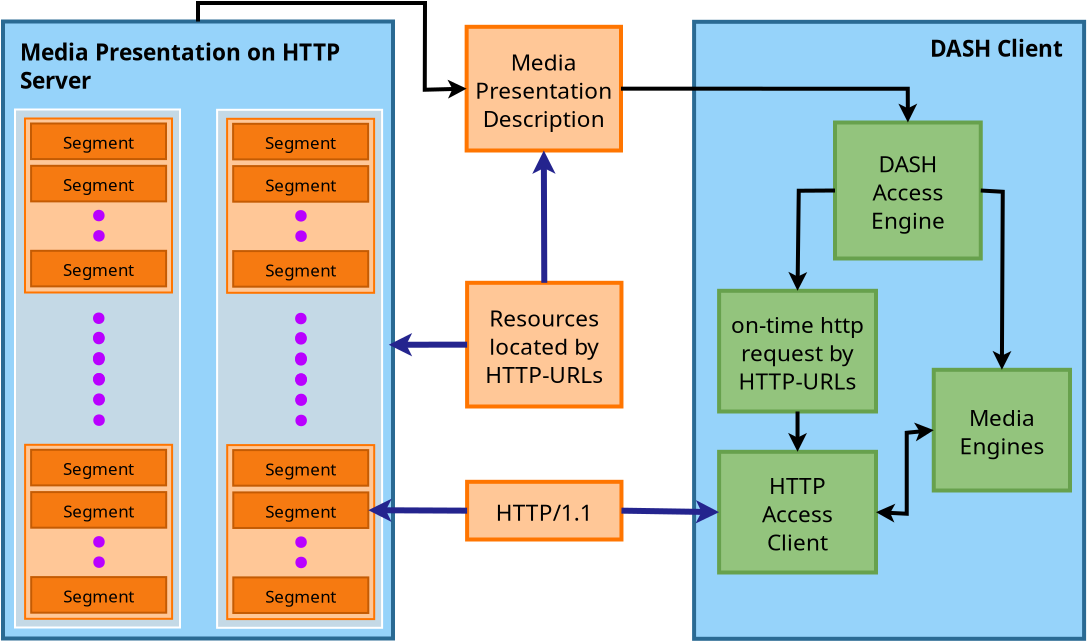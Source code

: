 <?xml version="1.0" encoding="UTF-8"?>
<dia:diagram xmlns:dia="http://www.lysator.liu.se/~alla/dia/">
  <dia:layer name="Background" visible="true" active="true">
    <dia:object type="Flowchart - Box" version="0" id="O0">
      <dia:attribute name="obj_pos">
        <dia:point val="6.15,5.1"/>
      </dia:attribute>
      <dia:attribute name="obj_bb">
        <dia:rectangle val="6.05,5;25.75,36.05"/>
      </dia:attribute>
      <dia:attribute name="elem_corner">
        <dia:point val="6.15,5.1"/>
      </dia:attribute>
      <dia:attribute name="elem_width">
        <dia:real val="19.5"/>
      </dia:attribute>
      <dia:attribute name="elem_height">
        <dia:real val="30.85"/>
      </dia:attribute>
      <dia:attribute name="border_width">
        <dia:real val="0.2"/>
      </dia:attribute>
      <dia:attribute name="border_color">
        <dia:color val="#2a6a93"/>
      </dia:attribute>
      <dia:attribute name="inner_color">
        <dia:color val="#96d3fa"/>
      </dia:attribute>
      <dia:attribute name="show_background">
        <dia:boolean val="true"/>
      </dia:attribute>
      <dia:attribute name="padding">
        <dia:real val="0.5"/>
      </dia:attribute>
      <dia:attribute name="text">
        <dia:composite type="text">
          <dia:attribute name="string">
            <dia:string>##</dia:string>
          </dia:attribute>
          <dia:attribute name="font">
            <dia:font family="sans" style="0" name="Helvetica"/>
          </dia:attribute>
          <dia:attribute name="height">
            <dia:real val="0.8"/>
          </dia:attribute>
          <dia:attribute name="pos">
            <dia:point val="15.9,20.72"/>
          </dia:attribute>
          <dia:attribute name="color">
            <dia:color val="#000000"/>
          </dia:attribute>
          <dia:attribute name="alignment">
            <dia:enum val="1"/>
          </dia:attribute>
        </dia:composite>
      </dia:attribute>
    </dia:object>
    <dia:object type="Standard - Text" version="1" id="O1">
      <dia:attribute name="obj_pos">
        <dia:point val="15.9,20.525"/>
      </dia:attribute>
      <dia:attribute name="obj_bb">
        <dia:rectangle val="15.9,19.93;15.9,20.675"/>
      </dia:attribute>
      <dia:attribute name="text">
        <dia:composite type="text">
          <dia:attribute name="string">
            <dia:string>##</dia:string>
          </dia:attribute>
          <dia:attribute name="font">
            <dia:font family="sans" style="0" name="Helvetica"/>
          </dia:attribute>
          <dia:attribute name="height">
            <dia:real val="0.8"/>
          </dia:attribute>
          <dia:attribute name="pos">
            <dia:point val="15.9,20.525"/>
          </dia:attribute>
          <dia:attribute name="color">
            <dia:color val="#000000"/>
          </dia:attribute>
          <dia:attribute name="alignment">
            <dia:enum val="0"/>
          </dia:attribute>
        </dia:composite>
      </dia:attribute>
      <dia:attribute name="valign">
        <dia:enum val="3"/>
      </dia:attribute>
      <dia:connections>
        <dia:connection handle="0" to="O0" connection="16"/>
      </dia:connections>
    </dia:object>
    <dia:object type="Standard - Text" version="1" id="O2">
      <dia:attribute name="obj_pos">
        <dia:point val="7,7.05"/>
      </dia:attribute>
      <dia:attribute name="obj_bb">
        <dia:rectangle val="7,6;25.552,8.729"/>
      </dia:attribute>
      <dia:attribute name="text">
        <dia:composite type="text">
          <dia:attribute name="string">
            <dia:string>#Media Presentation on HTTP 
Server#</dia:string>
          </dia:attribute>
          <dia:attribute name="font">
            <dia:font family="sans" style="80" name="Helvetica-Bold"/>
          </dia:attribute>
          <dia:attribute name="height">
            <dia:real val="1.411"/>
          </dia:attribute>
          <dia:attribute name="pos">
            <dia:point val="7,7.05"/>
          </dia:attribute>
          <dia:attribute name="color">
            <dia:color val="#000000"/>
          </dia:attribute>
          <dia:attribute name="alignment">
            <dia:enum val="0"/>
          </dia:attribute>
        </dia:composite>
      </dia:attribute>
      <dia:attribute name="valign">
        <dia:enum val="3"/>
      </dia:attribute>
    </dia:object>
    <dia:group>
      <dia:object type="Flowchart - Box" version="0" id="O3">
        <dia:attribute name="obj_pos">
          <dia:point val="6.75,9.5"/>
        </dia:attribute>
        <dia:attribute name="obj_bb">
          <dia:rectangle val="6.7,9.45;15.05,35.45"/>
        </dia:attribute>
        <dia:attribute name="elem_corner">
          <dia:point val="6.75,9.5"/>
        </dia:attribute>
        <dia:attribute name="elem_width">
          <dia:real val="8.25"/>
        </dia:attribute>
        <dia:attribute name="elem_height">
          <dia:real val="25.9"/>
        </dia:attribute>
        <dia:attribute name="border_width">
          <dia:real val="0.1"/>
        </dia:attribute>
        <dia:attribute name="border_color">
          <dia:color val="#ffffff"/>
        </dia:attribute>
        <dia:attribute name="inner_color">
          <dia:color val="#c4d9e6"/>
        </dia:attribute>
        <dia:attribute name="show_background">
          <dia:boolean val="true"/>
        </dia:attribute>
        <dia:attribute name="padding">
          <dia:real val="0.5"/>
        </dia:attribute>
        <dia:attribute name="text">
          <dia:composite type="text">
            <dia:attribute name="string">
              <dia:string>##</dia:string>
            </dia:attribute>
            <dia:attribute name="font">
              <dia:font family="sans" style="0" name="Helvetica"/>
            </dia:attribute>
            <dia:attribute name="height">
              <dia:real val="0.8"/>
            </dia:attribute>
            <dia:attribute name="pos">
              <dia:point val="10.875,22.645"/>
            </dia:attribute>
            <dia:attribute name="color">
              <dia:color val="#000000"/>
            </dia:attribute>
            <dia:attribute name="alignment">
              <dia:enum val="1"/>
            </dia:attribute>
          </dia:composite>
        </dia:attribute>
      </dia:object>
      <dia:group>
        <dia:object type="Flowchart - Box" version="0" id="O4">
          <dia:attribute name="obj_pos">
            <dia:point val="7.25,9.95"/>
          </dia:attribute>
          <dia:attribute name="obj_bb">
            <dia:rectangle val="7.2,9.9;14.65,18.7"/>
          </dia:attribute>
          <dia:attribute name="elem_corner">
            <dia:point val="7.25,9.95"/>
          </dia:attribute>
          <dia:attribute name="elem_width">
            <dia:real val="7.35"/>
          </dia:attribute>
          <dia:attribute name="elem_height">
            <dia:real val="8.7"/>
          </dia:attribute>
          <dia:attribute name="border_width">
            <dia:real val="0.1"/>
          </dia:attribute>
          <dia:attribute name="border_color">
            <dia:color val="#ff7500"/>
          </dia:attribute>
          <dia:attribute name="inner_color">
            <dia:color val="#ffc797"/>
          </dia:attribute>
          <dia:attribute name="show_background">
            <dia:boolean val="true"/>
          </dia:attribute>
          <dia:attribute name="padding">
            <dia:real val="0.5"/>
          </dia:attribute>
          <dia:attribute name="text">
            <dia:composite type="text">
              <dia:attribute name="string">
                <dia:string>##</dia:string>
              </dia:attribute>
              <dia:attribute name="font">
                <dia:font family="sans" style="0" name="Helvetica"/>
              </dia:attribute>
              <dia:attribute name="height">
                <dia:real val="0.8"/>
              </dia:attribute>
              <dia:attribute name="pos">
                <dia:point val="10.925,14.495"/>
              </dia:attribute>
              <dia:attribute name="color">
                <dia:color val="#000000"/>
              </dia:attribute>
              <dia:attribute name="alignment">
                <dia:enum val="1"/>
              </dia:attribute>
            </dia:composite>
          </dia:attribute>
        </dia:object>
        <dia:object type="Flowchart - Box" version="0" id="O5">
          <dia:attribute name="obj_pos">
            <dia:point val="7.55,10.2"/>
          </dia:attribute>
          <dia:attribute name="obj_bb">
            <dia:rectangle val="7.5,10.15;14.35,12.029"/>
          </dia:attribute>
          <dia:attribute name="elem_corner">
            <dia:point val="7.55,10.2"/>
          </dia:attribute>
          <dia:attribute name="elem_width">
            <dia:real val="6.75"/>
          </dia:attribute>
          <dia:attribute name="elem_height">
            <dia:real val="1.779"/>
          </dia:attribute>
          <dia:attribute name="border_width">
            <dia:real val="0.1"/>
          </dia:attribute>
          <dia:attribute name="border_color">
            <dia:color val="#c45b03"/>
          </dia:attribute>
          <dia:attribute name="inner_color">
            <dia:color val="#f67a11"/>
          </dia:attribute>
          <dia:attribute name="show_background">
            <dia:boolean val="true"/>
          </dia:attribute>
          <dia:attribute name="padding">
            <dia:real val="0.2"/>
          </dia:attribute>
          <dia:attribute name="text">
            <dia:composite type="text">
              <dia:attribute name="string">
                <dia:string>#Segment#</dia:string>
              </dia:attribute>
              <dia:attribute name="font">
                <dia:font family="sans" style="0" name="Helvetica"/>
              </dia:attribute>
              <dia:attribute name="height">
                <dia:real val="1.058"/>
              </dia:attribute>
              <dia:attribute name="pos">
                <dia:point val="10.925,11.348"/>
              </dia:attribute>
              <dia:attribute name="color">
                <dia:color val="#000000"/>
              </dia:attribute>
              <dia:attribute name="alignment">
                <dia:enum val="1"/>
              </dia:attribute>
            </dia:composite>
          </dia:attribute>
        </dia:object>
        <dia:object type="Flowchart - Box" version="0" id="O6">
          <dia:attribute name="obj_pos">
            <dia:point val="7.555,12.315"/>
          </dia:attribute>
          <dia:attribute name="obj_bb">
            <dia:rectangle val="7.505,12.265;14.355,14.144"/>
          </dia:attribute>
          <dia:attribute name="elem_corner">
            <dia:point val="7.555,12.315"/>
          </dia:attribute>
          <dia:attribute name="elem_width">
            <dia:real val="6.75"/>
          </dia:attribute>
          <dia:attribute name="elem_height">
            <dia:real val="1.779"/>
          </dia:attribute>
          <dia:attribute name="border_width">
            <dia:real val="0.1"/>
          </dia:attribute>
          <dia:attribute name="border_color">
            <dia:color val="#c45b03"/>
          </dia:attribute>
          <dia:attribute name="inner_color">
            <dia:color val="#f67a11"/>
          </dia:attribute>
          <dia:attribute name="show_background">
            <dia:boolean val="true"/>
          </dia:attribute>
          <dia:attribute name="padding">
            <dia:real val="0.2"/>
          </dia:attribute>
          <dia:attribute name="text">
            <dia:composite type="text">
              <dia:attribute name="string">
                <dia:string>#Segment#</dia:string>
              </dia:attribute>
              <dia:attribute name="font">
                <dia:font family="sans" style="0" name="Helvetica"/>
              </dia:attribute>
              <dia:attribute name="height">
                <dia:real val="1.058"/>
              </dia:attribute>
              <dia:attribute name="pos">
                <dia:point val="10.93,13.463"/>
              </dia:attribute>
              <dia:attribute name="color">
                <dia:color val="#000000"/>
              </dia:attribute>
              <dia:attribute name="alignment">
                <dia:enum val="1"/>
              </dia:attribute>
            </dia:composite>
          </dia:attribute>
        </dia:object>
        <dia:group>
          <dia:object type="Geometric - Perfect Circle" version="1" id="O7">
            <dia:attribute name="obj_pos">
              <dia:point val="10.705,14.565"/>
            </dia:attribute>
            <dia:attribute name="obj_bb">
              <dia:rectangle val="10.655,14.515;11.23,15.09"/>
            </dia:attribute>
            <dia:attribute name="meta">
              <dia:composite type="dict"/>
            </dia:attribute>
            <dia:attribute name="elem_corner">
              <dia:point val="10.705,14.565"/>
            </dia:attribute>
            <dia:attribute name="elem_width">
              <dia:real val="0.475"/>
            </dia:attribute>
            <dia:attribute name="elem_height">
              <dia:real val="0.475"/>
            </dia:attribute>
            <dia:attribute name="line_width">
              <dia:real val="0.1"/>
            </dia:attribute>
            <dia:attribute name="line_colour">
              <dia:color val="#b900ff"/>
            </dia:attribute>
            <dia:attribute name="fill_colour">
              <dia:color val="#b900ff"/>
            </dia:attribute>
            <dia:attribute name="show_background">
              <dia:boolean val="true"/>
            </dia:attribute>
            <dia:attribute name="line_style">
              <dia:enum val="0"/>
              <dia:real val="1"/>
            </dia:attribute>
            <dia:attribute name="flip_horizontal">
              <dia:boolean val="false"/>
            </dia:attribute>
            <dia:attribute name="flip_vertical">
              <dia:boolean val="false"/>
            </dia:attribute>
            <dia:attribute name="subscale">
              <dia:real val="1"/>
            </dia:attribute>
          </dia:object>
          <dia:object type="Geometric - Perfect Circle" version="1" id="O8">
            <dia:attribute name="obj_pos">
              <dia:point val="10.71,15.58"/>
            </dia:attribute>
            <dia:attribute name="obj_bb">
              <dia:rectangle val="10.66,15.53;11.235,16.105"/>
            </dia:attribute>
            <dia:attribute name="meta">
              <dia:composite type="dict"/>
            </dia:attribute>
            <dia:attribute name="elem_corner">
              <dia:point val="10.71,15.58"/>
            </dia:attribute>
            <dia:attribute name="elem_width">
              <dia:real val="0.475"/>
            </dia:attribute>
            <dia:attribute name="elem_height">
              <dia:real val="0.475"/>
            </dia:attribute>
            <dia:attribute name="line_width">
              <dia:real val="0.1"/>
            </dia:attribute>
            <dia:attribute name="line_colour">
              <dia:color val="#b900ff"/>
            </dia:attribute>
            <dia:attribute name="fill_colour">
              <dia:color val="#b900ff"/>
            </dia:attribute>
            <dia:attribute name="show_background">
              <dia:boolean val="true"/>
            </dia:attribute>
            <dia:attribute name="line_style">
              <dia:enum val="0"/>
              <dia:real val="1"/>
            </dia:attribute>
            <dia:attribute name="flip_horizontal">
              <dia:boolean val="false"/>
            </dia:attribute>
            <dia:attribute name="flip_vertical">
              <dia:boolean val="false"/>
            </dia:attribute>
            <dia:attribute name="subscale">
              <dia:real val="1"/>
            </dia:attribute>
          </dia:object>
        </dia:group>
        <dia:object type="Flowchart - Box" version="0" id="O9">
          <dia:attribute name="obj_pos">
            <dia:point val="7.555,16.565"/>
          </dia:attribute>
          <dia:attribute name="obj_bb">
            <dia:rectangle val="7.505,16.515;14.355,18.394"/>
          </dia:attribute>
          <dia:attribute name="elem_corner">
            <dia:point val="7.555,16.565"/>
          </dia:attribute>
          <dia:attribute name="elem_width">
            <dia:real val="6.75"/>
          </dia:attribute>
          <dia:attribute name="elem_height">
            <dia:real val="1.779"/>
          </dia:attribute>
          <dia:attribute name="border_width">
            <dia:real val="0.1"/>
          </dia:attribute>
          <dia:attribute name="border_color">
            <dia:color val="#c45b03"/>
          </dia:attribute>
          <dia:attribute name="inner_color">
            <dia:color val="#f67a11"/>
          </dia:attribute>
          <dia:attribute name="show_background">
            <dia:boolean val="true"/>
          </dia:attribute>
          <dia:attribute name="padding">
            <dia:real val="0.2"/>
          </dia:attribute>
          <dia:attribute name="text">
            <dia:composite type="text">
              <dia:attribute name="string">
                <dia:string>#Segment#</dia:string>
              </dia:attribute>
              <dia:attribute name="font">
                <dia:font family="sans" style="0" name="Helvetica"/>
              </dia:attribute>
              <dia:attribute name="height">
                <dia:real val="1.058"/>
              </dia:attribute>
              <dia:attribute name="pos">
                <dia:point val="10.93,17.713"/>
              </dia:attribute>
              <dia:attribute name="color">
                <dia:color val="#000000"/>
              </dia:attribute>
              <dia:attribute name="alignment">
                <dia:enum val="1"/>
              </dia:attribute>
            </dia:composite>
          </dia:attribute>
        </dia:object>
      </dia:group>
      <dia:group>
        <dia:object type="Flowchart - Box" version="0" id="O10">
          <dia:attribute name="obj_pos">
            <dia:point val="7.255,26.265"/>
          </dia:attribute>
          <dia:attribute name="obj_bb">
            <dia:rectangle val="7.205,26.215;14.655,35.015"/>
          </dia:attribute>
          <dia:attribute name="elem_corner">
            <dia:point val="7.255,26.265"/>
          </dia:attribute>
          <dia:attribute name="elem_width">
            <dia:real val="7.35"/>
          </dia:attribute>
          <dia:attribute name="elem_height">
            <dia:real val="8.7"/>
          </dia:attribute>
          <dia:attribute name="border_width">
            <dia:real val="0.1"/>
          </dia:attribute>
          <dia:attribute name="border_color">
            <dia:color val="#ff7500"/>
          </dia:attribute>
          <dia:attribute name="inner_color">
            <dia:color val="#ffc797"/>
          </dia:attribute>
          <dia:attribute name="show_background">
            <dia:boolean val="true"/>
          </dia:attribute>
          <dia:attribute name="padding">
            <dia:real val="0.5"/>
          </dia:attribute>
          <dia:attribute name="text">
            <dia:composite type="text">
              <dia:attribute name="string">
                <dia:string>##</dia:string>
              </dia:attribute>
              <dia:attribute name="font">
                <dia:font family="sans" style="0" name="Helvetica"/>
              </dia:attribute>
              <dia:attribute name="height">
                <dia:real val="0.8"/>
              </dia:attribute>
              <dia:attribute name="pos">
                <dia:point val="10.93,30.81"/>
              </dia:attribute>
              <dia:attribute name="color">
                <dia:color val="#000000"/>
              </dia:attribute>
              <dia:attribute name="alignment">
                <dia:enum val="1"/>
              </dia:attribute>
            </dia:composite>
          </dia:attribute>
        </dia:object>
        <dia:object type="Flowchart - Box" version="0" id="O11">
          <dia:attribute name="obj_pos">
            <dia:point val="7.555,26.515"/>
          </dia:attribute>
          <dia:attribute name="obj_bb">
            <dia:rectangle val="7.505,26.465;14.355,28.344"/>
          </dia:attribute>
          <dia:attribute name="elem_corner">
            <dia:point val="7.555,26.515"/>
          </dia:attribute>
          <dia:attribute name="elem_width">
            <dia:real val="6.75"/>
          </dia:attribute>
          <dia:attribute name="elem_height">
            <dia:real val="1.779"/>
          </dia:attribute>
          <dia:attribute name="border_width">
            <dia:real val="0.1"/>
          </dia:attribute>
          <dia:attribute name="border_color">
            <dia:color val="#c45b03"/>
          </dia:attribute>
          <dia:attribute name="inner_color">
            <dia:color val="#f67a11"/>
          </dia:attribute>
          <dia:attribute name="show_background">
            <dia:boolean val="true"/>
          </dia:attribute>
          <dia:attribute name="padding">
            <dia:real val="0.2"/>
          </dia:attribute>
          <dia:attribute name="text">
            <dia:composite type="text">
              <dia:attribute name="string">
                <dia:string>#Segment#</dia:string>
              </dia:attribute>
              <dia:attribute name="font">
                <dia:font family="sans" style="0" name="Helvetica"/>
              </dia:attribute>
              <dia:attribute name="height">
                <dia:real val="1.058"/>
              </dia:attribute>
              <dia:attribute name="pos">
                <dia:point val="10.93,27.663"/>
              </dia:attribute>
              <dia:attribute name="color">
                <dia:color val="#000000"/>
              </dia:attribute>
              <dia:attribute name="alignment">
                <dia:enum val="1"/>
              </dia:attribute>
            </dia:composite>
          </dia:attribute>
        </dia:object>
        <dia:object type="Flowchart - Box" version="0" id="O12">
          <dia:attribute name="obj_pos">
            <dia:point val="7.56,28.63"/>
          </dia:attribute>
          <dia:attribute name="obj_bb">
            <dia:rectangle val="7.51,28.58;14.36,30.459"/>
          </dia:attribute>
          <dia:attribute name="elem_corner">
            <dia:point val="7.56,28.63"/>
          </dia:attribute>
          <dia:attribute name="elem_width">
            <dia:real val="6.75"/>
          </dia:attribute>
          <dia:attribute name="elem_height">
            <dia:real val="1.779"/>
          </dia:attribute>
          <dia:attribute name="border_width">
            <dia:real val="0.1"/>
          </dia:attribute>
          <dia:attribute name="border_color">
            <dia:color val="#c45b03"/>
          </dia:attribute>
          <dia:attribute name="inner_color">
            <dia:color val="#f67a11"/>
          </dia:attribute>
          <dia:attribute name="show_background">
            <dia:boolean val="true"/>
          </dia:attribute>
          <dia:attribute name="padding">
            <dia:real val="0.2"/>
          </dia:attribute>
          <dia:attribute name="text">
            <dia:composite type="text">
              <dia:attribute name="string">
                <dia:string>#Segment#</dia:string>
              </dia:attribute>
              <dia:attribute name="font">
                <dia:font family="sans" style="0" name="Helvetica"/>
              </dia:attribute>
              <dia:attribute name="height">
                <dia:real val="1.058"/>
              </dia:attribute>
              <dia:attribute name="pos">
                <dia:point val="10.935,29.778"/>
              </dia:attribute>
              <dia:attribute name="color">
                <dia:color val="#000000"/>
              </dia:attribute>
              <dia:attribute name="alignment">
                <dia:enum val="1"/>
              </dia:attribute>
            </dia:composite>
          </dia:attribute>
        </dia:object>
        <dia:group>
          <dia:object type="Geometric - Perfect Circle" version="1" id="O13">
            <dia:attribute name="obj_pos">
              <dia:point val="10.71,30.88"/>
            </dia:attribute>
            <dia:attribute name="obj_bb">
              <dia:rectangle val="10.66,30.83;11.235,31.405"/>
            </dia:attribute>
            <dia:attribute name="meta">
              <dia:composite type="dict"/>
            </dia:attribute>
            <dia:attribute name="elem_corner">
              <dia:point val="10.71,30.88"/>
            </dia:attribute>
            <dia:attribute name="elem_width">
              <dia:real val="0.475"/>
            </dia:attribute>
            <dia:attribute name="elem_height">
              <dia:real val="0.475"/>
            </dia:attribute>
            <dia:attribute name="line_width">
              <dia:real val="0.1"/>
            </dia:attribute>
            <dia:attribute name="line_colour">
              <dia:color val="#b900ff"/>
            </dia:attribute>
            <dia:attribute name="fill_colour">
              <dia:color val="#b900ff"/>
            </dia:attribute>
            <dia:attribute name="show_background">
              <dia:boolean val="true"/>
            </dia:attribute>
            <dia:attribute name="line_style">
              <dia:enum val="0"/>
              <dia:real val="1"/>
            </dia:attribute>
            <dia:attribute name="flip_horizontal">
              <dia:boolean val="false"/>
            </dia:attribute>
            <dia:attribute name="flip_vertical">
              <dia:boolean val="false"/>
            </dia:attribute>
            <dia:attribute name="subscale">
              <dia:real val="1"/>
            </dia:attribute>
          </dia:object>
          <dia:object type="Geometric - Perfect Circle" version="1" id="O14">
            <dia:attribute name="obj_pos">
              <dia:point val="10.715,31.895"/>
            </dia:attribute>
            <dia:attribute name="obj_bb">
              <dia:rectangle val="10.665,31.845;11.24,32.42"/>
            </dia:attribute>
            <dia:attribute name="meta">
              <dia:composite type="dict"/>
            </dia:attribute>
            <dia:attribute name="elem_corner">
              <dia:point val="10.715,31.895"/>
            </dia:attribute>
            <dia:attribute name="elem_width">
              <dia:real val="0.475"/>
            </dia:attribute>
            <dia:attribute name="elem_height">
              <dia:real val="0.475"/>
            </dia:attribute>
            <dia:attribute name="line_width">
              <dia:real val="0.1"/>
            </dia:attribute>
            <dia:attribute name="line_colour">
              <dia:color val="#b900ff"/>
            </dia:attribute>
            <dia:attribute name="fill_colour">
              <dia:color val="#b900ff"/>
            </dia:attribute>
            <dia:attribute name="show_background">
              <dia:boolean val="true"/>
            </dia:attribute>
            <dia:attribute name="line_style">
              <dia:enum val="0"/>
              <dia:real val="1"/>
            </dia:attribute>
            <dia:attribute name="flip_horizontal">
              <dia:boolean val="false"/>
            </dia:attribute>
            <dia:attribute name="flip_vertical">
              <dia:boolean val="false"/>
            </dia:attribute>
            <dia:attribute name="subscale">
              <dia:real val="1"/>
            </dia:attribute>
          </dia:object>
        </dia:group>
        <dia:object type="Flowchart - Box" version="0" id="O15">
          <dia:attribute name="obj_pos">
            <dia:point val="7.56,32.88"/>
          </dia:attribute>
          <dia:attribute name="obj_bb">
            <dia:rectangle val="7.51,32.83;14.36,34.709"/>
          </dia:attribute>
          <dia:attribute name="elem_corner">
            <dia:point val="7.56,32.88"/>
          </dia:attribute>
          <dia:attribute name="elem_width">
            <dia:real val="6.75"/>
          </dia:attribute>
          <dia:attribute name="elem_height">
            <dia:real val="1.779"/>
          </dia:attribute>
          <dia:attribute name="border_width">
            <dia:real val="0.1"/>
          </dia:attribute>
          <dia:attribute name="border_color">
            <dia:color val="#c45b03"/>
          </dia:attribute>
          <dia:attribute name="inner_color">
            <dia:color val="#f67a11"/>
          </dia:attribute>
          <dia:attribute name="show_background">
            <dia:boolean val="true"/>
          </dia:attribute>
          <dia:attribute name="padding">
            <dia:real val="0.2"/>
          </dia:attribute>
          <dia:attribute name="text">
            <dia:composite type="text">
              <dia:attribute name="string">
                <dia:string>#Segment#</dia:string>
              </dia:attribute>
              <dia:attribute name="font">
                <dia:font family="sans" style="0" name="Helvetica"/>
              </dia:attribute>
              <dia:attribute name="height">
                <dia:real val="1.058"/>
              </dia:attribute>
              <dia:attribute name="pos">
                <dia:point val="10.935,34.028"/>
              </dia:attribute>
              <dia:attribute name="color">
                <dia:color val="#000000"/>
              </dia:attribute>
              <dia:attribute name="alignment">
                <dia:enum val="1"/>
              </dia:attribute>
            </dia:composite>
          </dia:attribute>
        </dia:object>
      </dia:group>
      <dia:group>
        <dia:group>
          <dia:object type="Geometric - Perfect Circle" version="1" id="O16">
            <dia:attribute name="obj_pos">
              <dia:point val="10.7,19.7"/>
            </dia:attribute>
            <dia:attribute name="obj_bb">
              <dia:rectangle val="10.65,19.65;11.225,20.225"/>
            </dia:attribute>
            <dia:attribute name="meta">
              <dia:composite type="dict"/>
            </dia:attribute>
            <dia:attribute name="elem_corner">
              <dia:point val="10.7,19.7"/>
            </dia:attribute>
            <dia:attribute name="elem_width">
              <dia:real val="0.475"/>
            </dia:attribute>
            <dia:attribute name="elem_height">
              <dia:real val="0.475"/>
            </dia:attribute>
            <dia:attribute name="line_width">
              <dia:real val="0.1"/>
            </dia:attribute>
            <dia:attribute name="line_colour">
              <dia:color val="#b900ff"/>
            </dia:attribute>
            <dia:attribute name="fill_colour">
              <dia:color val="#b900ff"/>
            </dia:attribute>
            <dia:attribute name="show_background">
              <dia:boolean val="true"/>
            </dia:attribute>
            <dia:attribute name="line_style">
              <dia:enum val="0"/>
              <dia:real val="1"/>
            </dia:attribute>
            <dia:attribute name="flip_horizontal">
              <dia:boolean val="false"/>
            </dia:attribute>
            <dia:attribute name="flip_vertical">
              <dia:boolean val="false"/>
            </dia:attribute>
            <dia:attribute name="subscale">
              <dia:real val="1"/>
            </dia:attribute>
          </dia:object>
          <dia:object type="Geometric - Perfect Circle" version="1" id="O17">
            <dia:attribute name="obj_pos">
              <dia:point val="10.705,20.715"/>
            </dia:attribute>
            <dia:attribute name="obj_bb">
              <dia:rectangle val="10.655,20.665;11.23,21.24"/>
            </dia:attribute>
            <dia:attribute name="meta">
              <dia:composite type="dict"/>
            </dia:attribute>
            <dia:attribute name="elem_corner">
              <dia:point val="10.705,20.715"/>
            </dia:attribute>
            <dia:attribute name="elem_width">
              <dia:real val="0.475"/>
            </dia:attribute>
            <dia:attribute name="elem_height">
              <dia:real val="0.475"/>
            </dia:attribute>
            <dia:attribute name="line_width">
              <dia:real val="0.1"/>
            </dia:attribute>
            <dia:attribute name="line_colour">
              <dia:color val="#b900ff"/>
            </dia:attribute>
            <dia:attribute name="fill_colour">
              <dia:color val="#b900ff"/>
            </dia:attribute>
            <dia:attribute name="show_background">
              <dia:boolean val="true"/>
            </dia:attribute>
            <dia:attribute name="line_style">
              <dia:enum val="0"/>
              <dia:real val="1"/>
            </dia:attribute>
            <dia:attribute name="flip_horizontal">
              <dia:boolean val="false"/>
            </dia:attribute>
            <dia:attribute name="flip_vertical">
              <dia:boolean val="false"/>
            </dia:attribute>
            <dia:attribute name="subscale">
              <dia:real val="1"/>
            </dia:attribute>
          </dia:object>
        </dia:group>
        <dia:group>
          <dia:object type="Geometric - Perfect Circle" version="1" id="O18">
            <dia:attribute name="obj_pos">
              <dia:point val="10.705,20.665"/>
            </dia:attribute>
            <dia:attribute name="obj_bb">
              <dia:rectangle val="10.655,20.615;11.23,21.19"/>
            </dia:attribute>
            <dia:attribute name="meta">
              <dia:composite type="dict"/>
            </dia:attribute>
            <dia:attribute name="elem_corner">
              <dia:point val="10.705,20.665"/>
            </dia:attribute>
            <dia:attribute name="elem_width">
              <dia:real val="0.475"/>
            </dia:attribute>
            <dia:attribute name="elem_height">
              <dia:real val="0.475"/>
            </dia:attribute>
            <dia:attribute name="line_width">
              <dia:real val="0.1"/>
            </dia:attribute>
            <dia:attribute name="line_colour">
              <dia:color val="#b900ff"/>
            </dia:attribute>
            <dia:attribute name="fill_colour">
              <dia:color val="#b900ff"/>
            </dia:attribute>
            <dia:attribute name="show_background">
              <dia:boolean val="true"/>
            </dia:attribute>
            <dia:attribute name="line_style">
              <dia:enum val="0"/>
              <dia:real val="1"/>
            </dia:attribute>
            <dia:attribute name="flip_horizontal">
              <dia:boolean val="false"/>
            </dia:attribute>
            <dia:attribute name="flip_vertical">
              <dia:boolean val="false"/>
            </dia:attribute>
            <dia:attribute name="subscale">
              <dia:real val="1"/>
            </dia:attribute>
          </dia:object>
          <dia:object type="Geometric - Perfect Circle" version="1" id="O19">
            <dia:attribute name="obj_pos">
              <dia:point val="10.71,21.68"/>
            </dia:attribute>
            <dia:attribute name="obj_bb">
              <dia:rectangle val="10.66,21.63;11.235,22.205"/>
            </dia:attribute>
            <dia:attribute name="meta">
              <dia:composite type="dict"/>
            </dia:attribute>
            <dia:attribute name="elem_corner">
              <dia:point val="10.71,21.68"/>
            </dia:attribute>
            <dia:attribute name="elem_width">
              <dia:real val="0.475"/>
            </dia:attribute>
            <dia:attribute name="elem_height">
              <dia:real val="0.475"/>
            </dia:attribute>
            <dia:attribute name="line_width">
              <dia:real val="0.1"/>
            </dia:attribute>
            <dia:attribute name="line_colour">
              <dia:color val="#b900ff"/>
            </dia:attribute>
            <dia:attribute name="fill_colour">
              <dia:color val="#b900ff"/>
            </dia:attribute>
            <dia:attribute name="show_background">
              <dia:boolean val="true"/>
            </dia:attribute>
            <dia:attribute name="line_style">
              <dia:enum val="0"/>
              <dia:real val="1"/>
            </dia:attribute>
            <dia:attribute name="flip_horizontal">
              <dia:boolean val="false"/>
            </dia:attribute>
            <dia:attribute name="flip_vertical">
              <dia:boolean val="false"/>
            </dia:attribute>
            <dia:attribute name="subscale">
              <dia:real val="1"/>
            </dia:attribute>
          </dia:object>
        </dia:group>
        <dia:group>
          <dia:object type="Geometric - Perfect Circle" version="1" id="O20">
            <dia:attribute name="obj_pos">
              <dia:point val="10.705,21.715"/>
            </dia:attribute>
            <dia:attribute name="obj_bb">
              <dia:rectangle val="10.655,21.665;11.23,22.24"/>
            </dia:attribute>
            <dia:attribute name="meta">
              <dia:composite type="dict"/>
            </dia:attribute>
            <dia:attribute name="elem_corner">
              <dia:point val="10.705,21.715"/>
            </dia:attribute>
            <dia:attribute name="elem_width">
              <dia:real val="0.475"/>
            </dia:attribute>
            <dia:attribute name="elem_height">
              <dia:real val="0.475"/>
            </dia:attribute>
            <dia:attribute name="line_width">
              <dia:real val="0.1"/>
            </dia:attribute>
            <dia:attribute name="line_colour">
              <dia:color val="#b900ff"/>
            </dia:attribute>
            <dia:attribute name="fill_colour">
              <dia:color val="#b900ff"/>
            </dia:attribute>
            <dia:attribute name="show_background">
              <dia:boolean val="true"/>
            </dia:attribute>
            <dia:attribute name="line_style">
              <dia:enum val="0"/>
              <dia:real val="1"/>
            </dia:attribute>
            <dia:attribute name="flip_horizontal">
              <dia:boolean val="false"/>
            </dia:attribute>
            <dia:attribute name="flip_vertical">
              <dia:boolean val="false"/>
            </dia:attribute>
            <dia:attribute name="subscale">
              <dia:real val="1"/>
            </dia:attribute>
          </dia:object>
          <dia:object type="Geometric - Perfect Circle" version="1" id="O21">
            <dia:attribute name="obj_pos">
              <dia:point val="10.71,22.73"/>
            </dia:attribute>
            <dia:attribute name="obj_bb">
              <dia:rectangle val="10.66,22.68;11.235,23.255"/>
            </dia:attribute>
            <dia:attribute name="meta">
              <dia:composite type="dict"/>
            </dia:attribute>
            <dia:attribute name="elem_corner">
              <dia:point val="10.71,22.73"/>
            </dia:attribute>
            <dia:attribute name="elem_width">
              <dia:real val="0.475"/>
            </dia:attribute>
            <dia:attribute name="elem_height">
              <dia:real val="0.475"/>
            </dia:attribute>
            <dia:attribute name="line_width">
              <dia:real val="0.1"/>
            </dia:attribute>
            <dia:attribute name="line_colour">
              <dia:color val="#b900ff"/>
            </dia:attribute>
            <dia:attribute name="fill_colour">
              <dia:color val="#b900ff"/>
            </dia:attribute>
            <dia:attribute name="show_background">
              <dia:boolean val="true"/>
            </dia:attribute>
            <dia:attribute name="line_style">
              <dia:enum val="0"/>
              <dia:real val="1"/>
            </dia:attribute>
            <dia:attribute name="flip_horizontal">
              <dia:boolean val="false"/>
            </dia:attribute>
            <dia:attribute name="flip_vertical">
              <dia:boolean val="false"/>
            </dia:attribute>
            <dia:attribute name="subscale">
              <dia:real val="1"/>
            </dia:attribute>
          </dia:object>
        </dia:group>
      </dia:group>
      <dia:group>
        <dia:group>
          <dia:object type="Geometric - Perfect Circle" version="1" id="O22">
            <dia:attribute name="obj_pos">
              <dia:point val="10.705,21.765"/>
            </dia:attribute>
            <dia:attribute name="obj_bb">
              <dia:rectangle val="10.655,21.715;11.23,22.29"/>
            </dia:attribute>
            <dia:attribute name="meta">
              <dia:composite type="dict"/>
            </dia:attribute>
            <dia:attribute name="elem_corner">
              <dia:point val="10.705,21.765"/>
            </dia:attribute>
            <dia:attribute name="elem_width">
              <dia:real val="0.475"/>
            </dia:attribute>
            <dia:attribute name="elem_height">
              <dia:real val="0.475"/>
            </dia:attribute>
            <dia:attribute name="line_width">
              <dia:real val="0.1"/>
            </dia:attribute>
            <dia:attribute name="line_colour">
              <dia:color val="#b900ff"/>
            </dia:attribute>
            <dia:attribute name="fill_colour">
              <dia:color val="#b900ff"/>
            </dia:attribute>
            <dia:attribute name="show_background">
              <dia:boolean val="true"/>
            </dia:attribute>
            <dia:attribute name="line_style">
              <dia:enum val="0"/>
              <dia:real val="1"/>
            </dia:attribute>
            <dia:attribute name="flip_horizontal">
              <dia:boolean val="false"/>
            </dia:attribute>
            <dia:attribute name="flip_vertical">
              <dia:boolean val="false"/>
            </dia:attribute>
            <dia:attribute name="subscale">
              <dia:real val="1"/>
            </dia:attribute>
          </dia:object>
          <dia:object type="Geometric - Perfect Circle" version="1" id="O23">
            <dia:attribute name="obj_pos">
              <dia:point val="10.71,22.78"/>
            </dia:attribute>
            <dia:attribute name="obj_bb">
              <dia:rectangle val="10.66,22.73;11.235,23.305"/>
            </dia:attribute>
            <dia:attribute name="meta">
              <dia:composite type="dict"/>
            </dia:attribute>
            <dia:attribute name="elem_corner">
              <dia:point val="10.71,22.78"/>
            </dia:attribute>
            <dia:attribute name="elem_width">
              <dia:real val="0.475"/>
            </dia:attribute>
            <dia:attribute name="elem_height">
              <dia:real val="0.475"/>
            </dia:attribute>
            <dia:attribute name="line_width">
              <dia:real val="0.1"/>
            </dia:attribute>
            <dia:attribute name="line_colour">
              <dia:color val="#b900ff"/>
            </dia:attribute>
            <dia:attribute name="fill_colour">
              <dia:color val="#b900ff"/>
            </dia:attribute>
            <dia:attribute name="show_background">
              <dia:boolean val="true"/>
            </dia:attribute>
            <dia:attribute name="line_style">
              <dia:enum val="0"/>
              <dia:real val="1"/>
            </dia:attribute>
            <dia:attribute name="flip_horizontal">
              <dia:boolean val="false"/>
            </dia:attribute>
            <dia:attribute name="flip_vertical">
              <dia:boolean val="false"/>
            </dia:attribute>
            <dia:attribute name="subscale">
              <dia:real val="1"/>
            </dia:attribute>
          </dia:object>
        </dia:group>
        <dia:group>
          <dia:object type="Geometric - Perfect Circle" version="1" id="O24">
            <dia:attribute name="obj_pos">
              <dia:point val="10.71,22.73"/>
            </dia:attribute>
            <dia:attribute name="obj_bb">
              <dia:rectangle val="10.66,22.68;11.235,23.255"/>
            </dia:attribute>
            <dia:attribute name="meta">
              <dia:composite type="dict"/>
            </dia:attribute>
            <dia:attribute name="elem_corner">
              <dia:point val="10.71,22.73"/>
            </dia:attribute>
            <dia:attribute name="elem_width">
              <dia:real val="0.475"/>
            </dia:attribute>
            <dia:attribute name="elem_height">
              <dia:real val="0.475"/>
            </dia:attribute>
            <dia:attribute name="line_width">
              <dia:real val="0.1"/>
            </dia:attribute>
            <dia:attribute name="line_colour">
              <dia:color val="#b900ff"/>
            </dia:attribute>
            <dia:attribute name="fill_colour">
              <dia:color val="#b900ff"/>
            </dia:attribute>
            <dia:attribute name="show_background">
              <dia:boolean val="true"/>
            </dia:attribute>
            <dia:attribute name="line_style">
              <dia:enum val="0"/>
              <dia:real val="1"/>
            </dia:attribute>
            <dia:attribute name="flip_horizontal">
              <dia:boolean val="false"/>
            </dia:attribute>
            <dia:attribute name="flip_vertical">
              <dia:boolean val="false"/>
            </dia:attribute>
            <dia:attribute name="subscale">
              <dia:real val="1"/>
            </dia:attribute>
          </dia:object>
          <dia:object type="Geometric - Perfect Circle" version="1" id="O25">
            <dia:attribute name="obj_pos">
              <dia:point val="10.715,23.745"/>
            </dia:attribute>
            <dia:attribute name="obj_bb">
              <dia:rectangle val="10.665,23.695;11.24,24.27"/>
            </dia:attribute>
            <dia:attribute name="meta">
              <dia:composite type="dict"/>
            </dia:attribute>
            <dia:attribute name="elem_corner">
              <dia:point val="10.715,23.745"/>
            </dia:attribute>
            <dia:attribute name="elem_width">
              <dia:real val="0.475"/>
            </dia:attribute>
            <dia:attribute name="elem_height">
              <dia:real val="0.475"/>
            </dia:attribute>
            <dia:attribute name="line_width">
              <dia:real val="0.1"/>
            </dia:attribute>
            <dia:attribute name="line_colour">
              <dia:color val="#b900ff"/>
            </dia:attribute>
            <dia:attribute name="fill_colour">
              <dia:color val="#b900ff"/>
            </dia:attribute>
            <dia:attribute name="show_background">
              <dia:boolean val="true"/>
            </dia:attribute>
            <dia:attribute name="line_style">
              <dia:enum val="0"/>
              <dia:real val="1"/>
            </dia:attribute>
            <dia:attribute name="flip_horizontal">
              <dia:boolean val="false"/>
            </dia:attribute>
            <dia:attribute name="flip_vertical">
              <dia:boolean val="false"/>
            </dia:attribute>
            <dia:attribute name="subscale">
              <dia:real val="1"/>
            </dia:attribute>
          </dia:object>
        </dia:group>
        <dia:group>
          <dia:object type="Geometric - Perfect Circle" version="1" id="O26">
            <dia:attribute name="obj_pos">
              <dia:point val="10.71,23.78"/>
            </dia:attribute>
            <dia:attribute name="obj_bb">
              <dia:rectangle val="10.66,23.73;11.235,24.305"/>
            </dia:attribute>
            <dia:attribute name="meta">
              <dia:composite type="dict"/>
            </dia:attribute>
            <dia:attribute name="elem_corner">
              <dia:point val="10.71,23.78"/>
            </dia:attribute>
            <dia:attribute name="elem_width">
              <dia:real val="0.475"/>
            </dia:attribute>
            <dia:attribute name="elem_height">
              <dia:real val="0.475"/>
            </dia:attribute>
            <dia:attribute name="line_width">
              <dia:real val="0.1"/>
            </dia:attribute>
            <dia:attribute name="line_colour">
              <dia:color val="#b900ff"/>
            </dia:attribute>
            <dia:attribute name="fill_colour">
              <dia:color val="#b900ff"/>
            </dia:attribute>
            <dia:attribute name="show_background">
              <dia:boolean val="true"/>
            </dia:attribute>
            <dia:attribute name="line_style">
              <dia:enum val="0"/>
              <dia:real val="1"/>
            </dia:attribute>
            <dia:attribute name="flip_horizontal">
              <dia:boolean val="false"/>
            </dia:attribute>
            <dia:attribute name="flip_vertical">
              <dia:boolean val="false"/>
            </dia:attribute>
            <dia:attribute name="subscale">
              <dia:real val="1"/>
            </dia:attribute>
          </dia:object>
          <dia:object type="Geometric - Perfect Circle" version="1" id="O27">
            <dia:attribute name="obj_pos">
              <dia:point val="10.715,24.795"/>
            </dia:attribute>
            <dia:attribute name="obj_bb">
              <dia:rectangle val="10.665,24.745;11.24,25.32"/>
            </dia:attribute>
            <dia:attribute name="meta">
              <dia:composite type="dict"/>
            </dia:attribute>
            <dia:attribute name="elem_corner">
              <dia:point val="10.715,24.795"/>
            </dia:attribute>
            <dia:attribute name="elem_width">
              <dia:real val="0.475"/>
            </dia:attribute>
            <dia:attribute name="elem_height">
              <dia:real val="0.475"/>
            </dia:attribute>
            <dia:attribute name="line_width">
              <dia:real val="0.1"/>
            </dia:attribute>
            <dia:attribute name="line_colour">
              <dia:color val="#b900ff"/>
            </dia:attribute>
            <dia:attribute name="fill_colour">
              <dia:color val="#b900ff"/>
            </dia:attribute>
            <dia:attribute name="show_background">
              <dia:boolean val="true"/>
            </dia:attribute>
            <dia:attribute name="line_style">
              <dia:enum val="0"/>
              <dia:real val="1"/>
            </dia:attribute>
            <dia:attribute name="flip_horizontal">
              <dia:boolean val="false"/>
            </dia:attribute>
            <dia:attribute name="flip_vertical">
              <dia:boolean val="false"/>
            </dia:attribute>
            <dia:attribute name="subscale">
              <dia:real val="1"/>
            </dia:attribute>
          </dia:object>
        </dia:group>
      </dia:group>
    </dia:group>
    <dia:group>
      <dia:object type="Flowchart - Box" version="0" id="O28">
        <dia:attribute name="obj_pos">
          <dia:point val="16.855,9.515"/>
        </dia:attribute>
        <dia:attribute name="obj_bb">
          <dia:rectangle val="16.805,9.465;25.155,35.465"/>
        </dia:attribute>
        <dia:attribute name="elem_corner">
          <dia:point val="16.855,9.515"/>
        </dia:attribute>
        <dia:attribute name="elem_width">
          <dia:real val="8.25"/>
        </dia:attribute>
        <dia:attribute name="elem_height">
          <dia:real val="25.9"/>
        </dia:attribute>
        <dia:attribute name="border_width">
          <dia:real val="0.1"/>
        </dia:attribute>
        <dia:attribute name="border_color">
          <dia:color val="#ffffff"/>
        </dia:attribute>
        <dia:attribute name="inner_color">
          <dia:color val="#c4d9e6"/>
        </dia:attribute>
        <dia:attribute name="show_background">
          <dia:boolean val="true"/>
        </dia:attribute>
        <dia:attribute name="padding">
          <dia:real val="0.5"/>
        </dia:attribute>
        <dia:attribute name="text">
          <dia:composite type="text">
            <dia:attribute name="string">
              <dia:string>##</dia:string>
            </dia:attribute>
            <dia:attribute name="font">
              <dia:font family="sans" style="0" name="Helvetica"/>
            </dia:attribute>
            <dia:attribute name="height">
              <dia:real val="0.8"/>
            </dia:attribute>
            <dia:attribute name="pos">
              <dia:point val="20.98,22.66"/>
            </dia:attribute>
            <dia:attribute name="color">
              <dia:color val="#000000"/>
            </dia:attribute>
            <dia:attribute name="alignment">
              <dia:enum val="1"/>
            </dia:attribute>
          </dia:composite>
        </dia:attribute>
      </dia:object>
      <dia:group>
        <dia:object type="Flowchart - Box" version="0" id="O29">
          <dia:attribute name="obj_pos">
            <dia:point val="17.355,9.965"/>
          </dia:attribute>
          <dia:attribute name="obj_bb">
            <dia:rectangle val="17.305,9.915;24.755,18.715"/>
          </dia:attribute>
          <dia:attribute name="elem_corner">
            <dia:point val="17.355,9.965"/>
          </dia:attribute>
          <dia:attribute name="elem_width">
            <dia:real val="7.35"/>
          </dia:attribute>
          <dia:attribute name="elem_height">
            <dia:real val="8.7"/>
          </dia:attribute>
          <dia:attribute name="border_width">
            <dia:real val="0.1"/>
          </dia:attribute>
          <dia:attribute name="border_color">
            <dia:color val="#ff7500"/>
          </dia:attribute>
          <dia:attribute name="inner_color">
            <dia:color val="#ffc797"/>
          </dia:attribute>
          <dia:attribute name="show_background">
            <dia:boolean val="true"/>
          </dia:attribute>
          <dia:attribute name="padding">
            <dia:real val="0.5"/>
          </dia:attribute>
          <dia:attribute name="text">
            <dia:composite type="text">
              <dia:attribute name="string">
                <dia:string>##</dia:string>
              </dia:attribute>
              <dia:attribute name="font">
                <dia:font family="sans" style="0" name="Helvetica"/>
              </dia:attribute>
              <dia:attribute name="height">
                <dia:real val="0.8"/>
              </dia:attribute>
              <dia:attribute name="pos">
                <dia:point val="21.03,14.51"/>
              </dia:attribute>
              <dia:attribute name="color">
                <dia:color val="#000000"/>
              </dia:attribute>
              <dia:attribute name="alignment">
                <dia:enum val="1"/>
              </dia:attribute>
            </dia:composite>
          </dia:attribute>
        </dia:object>
        <dia:object type="Flowchart - Box" version="0" id="O30">
          <dia:attribute name="obj_pos">
            <dia:point val="17.655,10.215"/>
          </dia:attribute>
          <dia:attribute name="obj_bb">
            <dia:rectangle val="17.605,10.165;24.455,12.044"/>
          </dia:attribute>
          <dia:attribute name="elem_corner">
            <dia:point val="17.655,10.215"/>
          </dia:attribute>
          <dia:attribute name="elem_width">
            <dia:real val="6.75"/>
          </dia:attribute>
          <dia:attribute name="elem_height">
            <dia:real val="1.779"/>
          </dia:attribute>
          <dia:attribute name="border_width">
            <dia:real val="0.1"/>
          </dia:attribute>
          <dia:attribute name="border_color">
            <dia:color val="#c45b03"/>
          </dia:attribute>
          <dia:attribute name="inner_color">
            <dia:color val="#f67a11"/>
          </dia:attribute>
          <dia:attribute name="show_background">
            <dia:boolean val="true"/>
          </dia:attribute>
          <dia:attribute name="padding">
            <dia:real val="0.2"/>
          </dia:attribute>
          <dia:attribute name="text">
            <dia:composite type="text">
              <dia:attribute name="string">
                <dia:string>#Segment#</dia:string>
              </dia:attribute>
              <dia:attribute name="font">
                <dia:font family="sans" style="0" name="Helvetica"/>
              </dia:attribute>
              <dia:attribute name="height">
                <dia:real val="1.058"/>
              </dia:attribute>
              <dia:attribute name="pos">
                <dia:point val="21.03,11.363"/>
              </dia:attribute>
              <dia:attribute name="color">
                <dia:color val="#000000"/>
              </dia:attribute>
              <dia:attribute name="alignment">
                <dia:enum val="1"/>
              </dia:attribute>
            </dia:composite>
          </dia:attribute>
        </dia:object>
        <dia:object type="Flowchart - Box" version="0" id="O31">
          <dia:attribute name="obj_pos">
            <dia:point val="17.66,12.33"/>
          </dia:attribute>
          <dia:attribute name="obj_bb">
            <dia:rectangle val="17.61,12.28;24.46,14.159"/>
          </dia:attribute>
          <dia:attribute name="elem_corner">
            <dia:point val="17.66,12.33"/>
          </dia:attribute>
          <dia:attribute name="elem_width">
            <dia:real val="6.75"/>
          </dia:attribute>
          <dia:attribute name="elem_height">
            <dia:real val="1.779"/>
          </dia:attribute>
          <dia:attribute name="border_width">
            <dia:real val="0.1"/>
          </dia:attribute>
          <dia:attribute name="border_color">
            <dia:color val="#c45b03"/>
          </dia:attribute>
          <dia:attribute name="inner_color">
            <dia:color val="#f67a11"/>
          </dia:attribute>
          <dia:attribute name="show_background">
            <dia:boolean val="true"/>
          </dia:attribute>
          <dia:attribute name="padding">
            <dia:real val="0.2"/>
          </dia:attribute>
          <dia:attribute name="text">
            <dia:composite type="text">
              <dia:attribute name="string">
                <dia:string>#Segment#</dia:string>
              </dia:attribute>
              <dia:attribute name="font">
                <dia:font family="sans" style="0" name="Helvetica"/>
              </dia:attribute>
              <dia:attribute name="height">
                <dia:real val="1.058"/>
              </dia:attribute>
              <dia:attribute name="pos">
                <dia:point val="21.035,13.478"/>
              </dia:attribute>
              <dia:attribute name="color">
                <dia:color val="#000000"/>
              </dia:attribute>
              <dia:attribute name="alignment">
                <dia:enum val="1"/>
              </dia:attribute>
            </dia:composite>
          </dia:attribute>
        </dia:object>
        <dia:group>
          <dia:object type="Geometric - Perfect Circle" version="1" id="O32">
            <dia:attribute name="obj_pos">
              <dia:point val="20.81,14.58"/>
            </dia:attribute>
            <dia:attribute name="obj_bb">
              <dia:rectangle val="20.76,14.53;21.335,15.105"/>
            </dia:attribute>
            <dia:attribute name="meta">
              <dia:composite type="dict"/>
            </dia:attribute>
            <dia:attribute name="elem_corner">
              <dia:point val="20.81,14.58"/>
            </dia:attribute>
            <dia:attribute name="elem_width">
              <dia:real val="0.475"/>
            </dia:attribute>
            <dia:attribute name="elem_height">
              <dia:real val="0.475"/>
            </dia:attribute>
            <dia:attribute name="line_width">
              <dia:real val="0.1"/>
            </dia:attribute>
            <dia:attribute name="line_colour">
              <dia:color val="#b900ff"/>
            </dia:attribute>
            <dia:attribute name="fill_colour">
              <dia:color val="#b900ff"/>
            </dia:attribute>
            <dia:attribute name="show_background">
              <dia:boolean val="true"/>
            </dia:attribute>
            <dia:attribute name="line_style">
              <dia:enum val="0"/>
              <dia:real val="1"/>
            </dia:attribute>
            <dia:attribute name="flip_horizontal">
              <dia:boolean val="false"/>
            </dia:attribute>
            <dia:attribute name="flip_vertical">
              <dia:boolean val="false"/>
            </dia:attribute>
            <dia:attribute name="subscale">
              <dia:real val="1"/>
            </dia:attribute>
          </dia:object>
          <dia:object type="Geometric - Perfect Circle" version="1" id="O33">
            <dia:attribute name="obj_pos">
              <dia:point val="20.815,15.595"/>
            </dia:attribute>
            <dia:attribute name="obj_bb">
              <dia:rectangle val="20.765,15.545;21.34,16.12"/>
            </dia:attribute>
            <dia:attribute name="meta">
              <dia:composite type="dict"/>
            </dia:attribute>
            <dia:attribute name="elem_corner">
              <dia:point val="20.815,15.595"/>
            </dia:attribute>
            <dia:attribute name="elem_width">
              <dia:real val="0.475"/>
            </dia:attribute>
            <dia:attribute name="elem_height">
              <dia:real val="0.475"/>
            </dia:attribute>
            <dia:attribute name="line_width">
              <dia:real val="0.1"/>
            </dia:attribute>
            <dia:attribute name="line_colour">
              <dia:color val="#b900ff"/>
            </dia:attribute>
            <dia:attribute name="fill_colour">
              <dia:color val="#b900ff"/>
            </dia:attribute>
            <dia:attribute name="show_background">
              <dia:boolean val="true"/>
            </dia:attribute>
            <dia:attribute name="line_style">
              <dia:enum val="0"/>
              <dia:real val="1"/>
            </dia:attribute>
            <dia:attribute name="flip_horizontal">
              <dia:boolean val="false"/>
            </dia:attribute>
            <dia:attribute name="flip_vertical">
              <dia:boolean val="false"/>
            </dia:attribute>
            <dia:attribute name="subscale">
              <dia:real val="1"/>
            </dia:attribute>
          </dia:object>
        </dia:group>
        <dia:object type="Flowchart - Box" version="0" id="O34">
          <dia:attribute name="obj_pos">
            <dia:point val="17.66,16.58"/>
          </dia:attribute>
          <dia:attribute name="obj_bb">
            <dia:rectangle val="17.61,16.53;24.46,18.409"/>
          </dia:attribute>
          <dia:attribute name="elem_corner">
            <dia:point val="17.66,16.58"/>
          </dia:attribute>
          <dia:attribute name="elem_width">
            <dia:real val="6.75"/>
          </dia:attribute>
          <dia:attribute name="elem_height">
            <dia:real val="1.779"/>
          </dia:attribute>
          <dia:attribute name="border_width">
            <dia:real val="0.1"/>
          </dia:attribute>
          <dia:attribute name="border_color">
            <dia:color val="#c45b03"/>
          </dia:attribute>
          <dia:attribute name="inner_color">
            <dia:color val="#f67a11"/>
          </dia:attribute>
          <dia:attribute name="show_background">
            <dia:boolean val="true"/>
          </dia:attribute>
          <dia:attribute name="padding">
            <dia:real val="0.2"/>
          </dia:attribute>
          <dia:attribute name="text">
            <dia:composite type="text">
              <dia:attribute name="string">
                <dia:string>#Segment#</dia:string>
              </dia:attribute>
              <dia:attribute name="font">
                <dia:font family="sans" style="0" name="Helvetica"/>
              </dia:attribute>
              <dia:attribute name="height">
                <dia:real val="1.058"/>
              </dia:attribute>
              <dia:attribute name="pos">
                <dia:point val="21.035,17.728"/>
              </dia:attribute>
              <dia:attribute name="color">
                <dia:color val="#000000"/>
              </dia:attribute>
              <dia:attribute name="alignment">
                <dia:enum val="1"/>
              </dia:attribute>
            </dia:composite>
          </dia:attribute>
        </dia:object>
      </dia:group>
      <dia:group>
        <dia:object type="Flowchart - Box" version="0" id="O35">
          <dia:attribute name="obj_pos">
            <dia:point val="17.36,26.28"/>
          </dia:attribute>
          <dia:attribute name="obj_bb">
            <dia:rectangle val="17.31,26.23;24.76,35.03"/>
          </dia:attribute>
          <dia:attribute name="elem_corner">
            <dia:point val="17.36,26.28"/>
          </dia:attribute>
          <dia:attribute name="elem_width">
            <dia:real val="7.35"/>
          </dia:attribute>
          <dia:attribute name="elem_height">
            <dia:real val="8.7"/>
          </dia:attribute>
          <dia:attribute name="border_width">
            <dia:real val="0.1"/>
          </dia:attribute>
          <dia:attribute name="border_color">
            <dia:color val="#ff7500"/>
          </dia:attribute>
          <dia:attribute name="inner_color">
            <dia:color val="#ffc797"/>
          </dia:attribute>
          <dia:attribute name="show_background">
            <dia:boolean val="true"/>
          </dia:attribute>
          <dia:attribute name="padding">
            <dia:real val="0.5"/>
          </dia:attribute>
          <dia:attribute name="text">
            <dia:composite type="text">
              <dia:attribute name="string">
                <dia:string>##</dia:string>
              </dia:attribute>
              <dia:attribute name="font">
                <dia:font family="sans" style="0" name="Helvetica"/>
              </dia:attribute>
              <dia:attribute name="height">
                <dia:real val="0.8"/>
              </dia:attribute>
              <dia:attribute name="pos">
                <dia:point val="21.035,30.825"/>
              </dia:attribute>
              <dia:attribute name="color">
                <dia:color val="#000000"/>
              </dia:attribute>
              <dia:attribute name="alignment">
                <dia:enum val="1"/>
              </dia:attribute>
            </dia:composite>
          </dia:attribute>
        </dia:object>
        <dia:object type="Flowchart - Box" version="0" id="O36">
          <dia:attribute name="obj_pos">
            <dia:point val="17.66,26.53"/>
          </dia:attribute>
          <dia:attribute name="obj_bb">
            <dia:rectangle val="17.61,26.48;24.46,28.359"/>
          </dia:attribute>
          <dia:attribute name="elem_corner">
            <dia:point val="17.66,26.53"/>
          </dia:attribute>
          <dia:attribute name="elem_width">
            <dia:real val="6.75"/>
          </dia:attribute>
          <dia:attribute name="elem_height">
            <dia:real val="1.779"/>
          </dia:attribute>
          <dia:attribute name="border_width">
            <dia:real val="0.1"/>
          </dia:attribute>
          <dia:attribute name="border_color">
            <dia:color val="#c45b03"/>
          </dia:attribute>
          <dia:attribute name="inner_color">
            <dia:color val="#f67a11"/>
          </dia:attribute>
          <dia:attribute name="show_background">
            <dia:boolean val="true"/>
          </dia:attribute>
          <dia:attribute name="padding">
            <dia:real val="0.2"/>
          </dia:attribute>
          <dia:attribute name="text">
            <dia:composite type="text">
              <dia:attribute name="string">
                <dia:string>#Segment#</dia:string>
              </dia:attribute>
              <dia:attribute name="font">
                <dia:font family="sans" style="0" name="Helvetica"/>
              </dia:attribute>
              <dia:attribute name="height">
                <dia:real val="1.058"/>
              </dia:attribute>
              <dia:attribute name="pos">
                <dia:point val="21.035,27.678"/>
              </dia:attribute>
              <dia:attribute name="color">
                <dia:color val="#000000"/>
              </dia:attribute>
              <dia:attribute name="alignment">
                <dia:enum val="1"/>
              </dia:attribute>
            </dia:composite>
          </dia:attribute>
        </dia:object>
        <dia:object type="Flowchart - Box" version="0" id="O37">
          <dia:attribute name="obj_pos">
            <dia:point val="17.665,28.645"/>
          </dia:attribute>
          <dia:attribute name="obj_bb">
            <dia:rectangle val="17.615,28.595;24.465,30.474"/>
          </dia:attribute>
          <dia:attribute name="elem_corner">
            <dia:point val="17.665,28.645"/>
          </dia:attribute>
          <dia:attribute name="elem_width">
            <dia:real val="6.75"/>
          </dia:attribute>
          <dia:attribute name="elem_height">
            <dia:real val="1.779"/>
          </dia:attribute>
          <dia:attribute name="border_width">
            <dia:real val="0.1"/>
          </dia:attribute>
          <dia:attribute name="border_color">
            <dia:color val="#c45b03"/>
          </dia:attribute>
          <dia:attribute name="inner_color">
            <dia:color val="#f67a11"/>
          </dia:attribute>
          <dia:attribute name="show_background">
            <dia:boolean val="true"/>
          </dia:attribute>
          <dia:attribute name="padding">
            <dia:real val="0.2"/>
          </dia:attribute>
          <dia:attribute name="text">
            <dia:composite type="text">
              <dia:attribute name="string">
                <dia:string>#Segment#</dia:string>
              </dia:attribute>
              <dia:attribute name="font">
                <dia:font family="sans" style="0" name="Helvetica"/>
              </dia:attribute>
              <dia:attribute name="height">
                <dia:real val="1.058"/>
              </dia:attribute>
              <dia:attribute name="pos">
                <dia:point val="21.04,29.793"/>
              </dia:attribute>
              <dia:attribute name="color">
                <dia:color val="#000000"/>
              </dia:attribute>
              <dia:attribute name="alignment">
                <dia:enum val="1"/>
              </dia:attribute>
            </dia:composite>
          </dia:attribute>
        </dia:object>
        <dia:group>
          <dia:object type="Geometric - Perfect Circle" version="1" id="O38">
            <dia:attribute name="obj_pos">
              <dia:point val="20.815,30.895"/>
            </dia:attribute>
            <dia:attribute name="obj_bb">
              <dia:rectangle val="20.765,30.845;21.34,31.42"/>
            </dia:attribute>
            <dia:attribute name="meta">
              <dia:composite type="dict"/>
            </dia:attribute>
            <dia:attribute name="elem_corner">
              <dia:point val="20.815,30.895"/>
            </dia:attribute>
            <dia:attribute name="elem_width">
              <dia:real val="0.475"/>
            </dia:attribute>
            <dia:attribute name="elem_height">
              <dia:real val="0.475"/>
            </dia:attribute>
            <dia:attribute name="line_width">
              <dia:real val="0.1"/>
            </dia:attribute>
            <dia:attribute name="line_colour">
              <dia:color val="#b900ff"/>
            </dia:attribute>
            <dia:attribute name="fill_colour">
              <dia:color val="#b900ff"/>
            </dia:attribute>
            <dia:attribute name="show_background">
              <dia:boolean val="true"/>
            </dia:attribute>
            <dia:attribute name="line_style">
              <dia:enum val="0"/>
              <dia:real val="1"/>
            </dia:attribute>
            <dia:attribute name="flip_horizontal">
              <dia:boolean val="false"/>
            </dia:attribute>
            <dia:attribute name="flip_vertical">
              <dia:boolean val="false"/>
            </dia:attribute>
            <dia:attribute name="subscale">
              <dia:real val="1"/>
            </dia:attribute>
          </dia:object>
          <dia:object type="Geometric - Perfect Circle" version="1" id="O39">
            <dia:attribute name="obj_pos">
              <dia:point val="20.82,31.91"/>
            </dia:attribute>
            <dia:attribute name="obj_bb">
              <dia:rectangle val="20.77,31.86;21.345,32.435"/>
            </dia:attribute>
            <dia:attribute name="meta">
              <dia:composite type="dict"/>
            </dia:attribute>
            <dia:attribute name="elem_corner">
              <dia:point val="20.82,31.91"/>
            </dia:attribute>
            <dia:attribute name="elem_width">
              <dia:real val="0.475"/>
            </dia:attribute>
            <dia:attribute name="elem_height">
              <dia:real val="0.475"/>
            </dia:attribute>
            <dia:attribute name="line_width">
              <dia:real val="0.1"/>
            </dia:attribute>
            <dia:attribute name="line_colour">
              <dia:color val="#b900ff"/>
            </dia:attribute>
            <dia:attribute name="fill_colour">
              <dia:color val="#b900ff"/>
            </dia:attribute>
            <dia:attribute name="show_background">
              <dia:boolean val="true"/>
            </dia:attribute>
            <dia:attribute name="line_style">
              <dia:enum val="0"/>
              <dia:real val="1"/>
            </dia:attribute>
            <dia:attribute name="flip_horizontal">
              <dia:boolean val="false"/>
            </dia:attribute>
            <dia:attribute name="flip_vertical">
              <dia:boolean val="false"/>
            </dia:attribute>
            <dia:attribute name="subscale">
              <dia:real val="1"/>
            </dia:attribute>
          </dia:object>
        </dia:group>
        <dia:object type="Flowchart - Box" version="0" id="O40">
          <dia:attribute name="obj_pos">
            <dia:point val="17.665,32.895"/>
          </dia:attribute>
          <dia:attribute name="obj_bb">
            <dia:rectangle val="17.615,32.845;24.465,34.724"/>
          </dia:attribute>
          <dia:attribute name="elem_corner">
            <dia:point val="17.665,32.895"/>
          </dia:attribute>
          <dia:attribute name="elem_width">
            <dia:real val="6.75"/>
          </dia:attribute>
          <dia:attribute name="elem_height">
            <dia:real val="1.779"/>
          </dia:attribute>
          <dia:attribute name="border_width">
            <dia:real val="0.1"/>
          </dia:attribute>
          <dia:attribute name="border_color">
            <dia:color val="#c45b03"/>
          </dia:attribute>
          <dia:attribute name="inner_color">
            <dia:color val="#f67a11"/>
          </dia:attribute>
          <dia:attribute name="show_background">
            <dia:boolean val="true"/>
          </dia:attribute>
          <dia:attribute name="padding">
            <dia:real val="0.2"/>
          </dia:attribute>
          <dia:attribute name="text">
            <dia:composite type="text">
              <dia:attribute name="string">
                <dia:string>#Segment#</dia:string>
              </dia:attribute>
              <dia:attribute name="font">
                <dia:font family="sans" style="0" name="Helvetica"/>
              </dia:attribute>
              <dia:attribute name="height">
                <dia:real val="1.058"/>
              </dia:attribute>
              <dia:attribute name="pos">
                <dia:point val="21.04,34.043"/>
              </dia:attribute>
              <dia:attribute name="color">
                <dia:color val="#000000"/>
              </dia:attribute>
              <dia:attribute name="alignment">
                <dia:enum val="1"/>
              </dia:attribute>
            </dia:composite>
          </dia:attribute>
        </dia:object>
      </dia:group>
      <dia:group>
        <dia:group>
          <dia:object type="Geometric - Perfect Circle" version="1" id="O41">
            <dia:attribute name="obj_pos">
              <dia:point val="20.805,19.715"/>
            </dia:attribute>
            <dia:attribute name="obj_bb">
              <dia:rectangle val="20.755,19.665;21.33,20.24"/>
            </dia:attribute>
            <dia:attribute name="meta">
              <dia:composite type="dict"/>
            </dia:attribute>
            <dia:attribute name="elem_corner">
              <dia:point val="20.805,19.715"/>
            </dia:attribute>
            <dia:attribute name="elem_width">
              <dia:real val="0.475"/>
            </dia:attribute>
            <dia:attribute name="elem_height">
              <dia:real val="0.475"/>
            </dia:attribute>
            <dia:attribute name="line_width">
              <dia:real val="0.1"/>
            </dia:attribute>
            <dia:attribute name="line_colour">
              <dia:color val="#b900ff"/>
            </dia:attribute>
            <dia:attribute name="fill_colour">
              <dia:color val="#b900ff"/>
            </dia:attribute>
            <dia:attribute name="show_background">
              <dia:boolean val="true"/>
            </dia:attribute>
            <dia:attribute name="line_style">
              <dia:enum val="0"/>
              <dia:real val="1"/>
            </dia:attribute>
            <dia:attribute name="flip_horizontal">
              <dia:boolean val="false"/>
            </dia:attribute>
            <dia:attribute name="flip_vertical">
              <dia:boolean val="false"/>
            </dia:attribute>
            <dia:attribute name="subscale">
              <dia:real val="1"/>
            </dia:attribute>
          </dia:object>
          <dia:object type="Geometric - Perfect Circle" version="1" id="O42">
            <dia:attribute name="obj_pos">
              <dia:point val="20.81,20.73"/>
            </dia:attribute>
            <dia:attribute name="obj_bb">
              <dia:rectangle val="20.76,20.68;21.335,21.255"/>
            </dia:attribute>
            <dia:attribute name="meta">
              <dia:composite type="dict"/>
            </dia:attribute>
            <dia:attribute name="elem_corner">
              <dia:point val="20.81,20.73"/>
            </dia:attribute>
            <dia:attribute name="elem_width">
              <dia:real val="0.475"/>
            </dia:attribute>
            <dia:attribute name="elem_height">
              <dia:real val="0.475"/>
            </dia:attribute>
            <dia:attribute name="line_width">
              <dia:real val="0.1"/>
            </dia:attribute>
            <dia:attribute name="line_colour">
              <dia:color val="#b900ff"/>
            </dia:attribute>
            <dia:attribute name="fill_colour">
              <dia:color val="#b900ff"/>
            </dia:attribute>
            <dia:attribute name="show_background">
              <dia:boolean val="true"/>
            </dia:attribute>
            <dia:attribute name="line_style">
              <dia:enum val="0"/>
              <dia:real val="1"/>
            </dia:attribute>
            <dia:attribute name="flip_horizontal">
              <dia:boolean val="false"/>
            </dia:attribute>
            <dia:attribute name="flip_vertical">
              <dia:boolean val="false"/>
            </dia:attribute>
            <dia:attribute name="subscale">
              <dia:real val="1"/>
            </dia:attribute>
          </dia:object>
        </dia:group>
        <dia:group>
          <dia:object type="Geometric - Perfect Circle" version="1" id="O43">
            <dia:attribute name="obj_pos">
              <dia:point val="20.81,20.68"/>
            </dia:attribute>
            <dia:attribute name="obj_bb">
              <dia:rectangle val="20.76,20.63;21.335,21.205"/>
            </dia:attribute>
            <dia:attribute name="meta">
              <dia:composite type="dict"/>
            </dia:attribute>
            <dia:attribute name="elem_corner">
              <dia:point val="20.81,20.68"/>
            </dia:attribute>
            <dia:attribute name="elem_width">
              <dia:real val="0.475"/>
            </dia:attribute>
            <dia:attribute name="elem_height">
              <dia:real val="0.475"/>
            </dia:attribute>
            <dia:attribute name="line_width">
              <dia:real val="0.1"/>
            </dia:attribute>
            <dia:attribute name="line_colour">
              <dia:color val="#b900ff"/>
            </dia:attribute>
            <dia:attribute name="fill_colour">
              <dia:color val="#b900ff"/>
            </dia:attribute>
            <dia:attribute name="show_background">
              <dia:boolean val="true"/>
            </dia:attribute>
            <dia:attribute name="line_style">
              <dia:enum val="0"/>
              <dia:real val="1"/>
            </dia:attribute>
            <dia:attribute name="flip_horizontal">
              <dia:boolean val="false"/>
            </dia:attribute>
            <dia:attribute name="flip_vertical">
              <dia:boolean val="false"/>
            </dia:attribute>
            <dia:attribute name="subscale">
              <dia:real val="1"/>
            </dia:attribute>
          </dia:object>
          <dia:object type="Geometric - Perfect Circle" version="1" id="O44">
            <dia:attribute name="obj_pos">
              <dia:point val="20.815,21.695"/>
            </dia:attribute>
            <dia:attribute name="obj_bb">
              <dia:rectangle val="20.765,21.645;21.34,22.22"/>
            </dia:attribute>
            <dia:attribute name="meta">
              <dia:composite type="dict"/>
            </dia:attribute>
            <dia:attribute name="elem_corner">
              <dia:point val="20.815,21.695"/>
            </dia:attribute>
            <dia:attribute name="elem_width">
              <dia:real val="0.475"/>
            </dia:attribute>
            <dia:attribute name="elem_height">
              <dia:real val="0.475"/>
            </dia:attribute>
            <dia:attribute name="line_width">
              <dia:real val="0.1"/>
            </dia:attribute>
            <dia:attribute name="line_colour">
              <dia:color val="#b900ff"/>
            </dia:attribute>
            <dia:attribute name="fill_colour">
              <dia:color val="#b900ff"/>
            </dia:attribute>
            <dia:attribute name="show_background">
              <dia:boolean val="true"/>
            </dia:attribute>
            <dia:attribute name="line_style">
              <dia:enum val="0"/>
              <dia:real val="1"/>
            </dia:attribute>
            <dia:attribute name="flip_horizontal">
              <dia:boolean val="false"/>
            </dia:attribute>
            <dia:attribute name="flip_vertical">
              <dia:boolean val="false"/>
            </dia:attribute>
            <dia:attribute name="subscale">
              <dia:real val="1"/>
            </dia:attribute>
          </dia:object>
        </dia:group>
        <dia:group>
          <dia:object type="Geometric - Perfect Circle" version="1" id="O45">
            <dia:attribute name="obj_pos">
              <dia:point val="20.81,21.73"/>
            </dia:attribute>
            <dia:attribute name="obj_bb">
              <dia:rectangle val="20.76,21.68;21.335,22.255"/>
            </dia:attribute>
            <dia:attribute name="meta">
              <dia:composite type="dict"/>
            </dia:attribute>
            <dia:attribute name="elem_corner">
              <dia:point val="20.81,21.73"/>
            </dia:attribute>
            <dia:attribute name="elem_width">
              <dia:real val="0.475"/>
            </dia:attribute>
            <dia:attribute name="elem_height">
              <dia:real val="0.475"/>
            </dia:attribute>
            <dia:attribute name="line_width">
              <dia:real val="0.1"/>
            </dia:attribute>
            <dia:attribute name="line_colour">
              <dia:color val="#b900ff"/>
            </dia:attribute>
            <dia:attribute name="fill_colour">
              <dia:color val="#b900ff"/>
            </dia:attribute>
            <dia:attribute name="show_background">
              <dia:boolean val="true"/>
            </dia:attribute>
            <dia:attribute name="line_style">
              <dia:enum val="0"/>
              <dia:real val="1"/>
            </dia:attribute>
            <dia:attribute name="flip_horizontal">
              <dia:boolean val="false"/>
            </dia:attribute>
            <dia:attribute name="flip_vertical">
              <dia:boolean val="false"/>
            </dia:attribute>
            <dia:attribute name="subscale">
              <dia:real val="1"/>
            </dia:attribute>
          </dia:object>
          <dia:object type="Geometric - Perfect Circle" version="1" id="O46">
            <dia:attribute name="obj_pos">
              <dia:point val="20.815,22.745"/>
            </dia:attribute>
            <dia:attribute name="obj_bb">
              <dia:rectangle val="20.765,22.695;21.34,23.27"/>
            </dia:attribute>
            <dia:attribute name="meta">
              <dia:composite type="dict"/>
            </dia:attribute>
            <dia:attribute name="elem_corner">
              <dia:point val="20.815,22.745"/>
            </dia:attribute>
            <dia:attribute name="elem_width">
              <dia:real val="0.475"/>
            </dia:attribute>
            <dia:attribute name="elem_height">
              <dia:real val="0.475"/>
            </dia:attribute>
            <dia:attribute name="line_width">
              <dia:real val="0.1"/>
            </dia:attribute>
            <dia:attribute name="line_colour">
              <dia:color val="#b900ff"/>
            </dia:attribute>
            <dia:attribute name="fill_colour">
              <dia:color val="#b900ff"/>
            </dia:attribute>
            <dia:attribute name="show_background">
              <dia:boolean val="true"/>
            </dia:attribute>
            <dia:attribute name="line_style">
              <dia:enum val="0"/>
              <dia:real val="1"/>
            </dia:attribute>
            <dia:attribute name="flip_horizontal">
              <dia:boolean val="false"/>
            </dia:attribute>
            <dia:attribute name="flip_vertical">
              <dia:boolean val="false"/>
            </dia:attribute>
            <dia:attribute name="subscale">
              <dia:real val="1"/>
            </dia:attribute>
          </dia:object>
        </dia:group>
      </dia:group>
      <dia:group>
        <dia:group>
          <dia:object type="Geometric - Perfect Circle" version="1" id="O47">
            <dia:attribute name="obj_pos">
              <dia:point val="20.81,21.78"/>
            </dia:attribute>
            <dia:attribute name="obj_bb">
              <dia:rectangle val="20.76,21.73;21.335,22.305"/>
            </dia:attribute>
            <dia:attribute name="meta">
              <dia:composite type="dict"/>
            </dia:attribute>
            <dia:attribute name="elem_corner">
              <dia:point val="20.81,21.78"/>
            </dia:attribute>
            <dia:attribute name="elem_width">
              <dia:real val="0.475"/>
            </dia:attribute>
            <dia:attribute name="elem_height">
              <dia:real val="0.475"/>
            </dia:attribute>
            <dia:attribute name="line_width">
              <dia:real val="0.1"/>
            </dia:attribute>
            <dia:attribute name="line_colour">
              <dia:color val="#b900ff"/>
            </dia:attribute>
            <dia:attribute name="fill_colour">
              <dia:color val="#b900ff"/>
            </dia:attribute>
            <dia:attribute name="show_background">
              <dia:boolean val="true"/>
            </dia:attribute>
            <dia:attribute name="line_style">
              <dia:enum val="0"/>
              <dia:real val="1"/>
            </dia:attribute>
            <dia:attribute name="flip_horizontal">
              <dia:boolean val="false"/>
            </dia:attribute>
            <dia:attribute name="flip_vertical">
              <dia:boolean val="false"/>
            </dia:attribute>
            <dia:attribute name="subscale">
              <dia:real val="1"/>
            </dia:attribute>
          </dia:object>
          <dia:object type="Geometric - Perfect Circle" version="1" id="O48">
            <dia:attribute name="obj_pos">
              <dia:point val="20.815,22.795"/>
            </dia:attribute>
            <dia:attribute name="obj_bb">
              <dia:rectangle val="20.765,22.745;21.34,23.32"/>
            </dia:attribute>
            <dia:attribute name="meta">
              <dia:composite type="dict"/>
            </dia:attribute>
            <dia:attribute name="elem_corner">
              <dia:point val="20.815,22.795"/>
            </dia:attribute>
            <dia:attribute name="elem_width">
              <dia:real val="0.475"/>
            </dia:attribute>
            <dia:attribute name="elem_height">
              <dia:real val="0.475"/>
            </dia:attribute>
            <dia:attribute name="line_width">
              <dia:real val="0.1"/>
            </dia:attribute>
            <dia:attribute name="line_colour">
              <dia:color val="#b900ff"/>
            </dia:attribute>
            <dia:attribute name="fill_colour">
              <dia:color val="#b900ff"/>
            </dia:attribute>
            <dia:attribute name="show_background">
              <dia:boolean val="true"/>
            </dia:attribute>
            <dia:attribute name="line_style">
              <dia:enum val="0"/>
              <dia:real val="1"/>
            </dia:attribute>
            <dia:attribute name="flip_horizontal">
              <dia:boolean val="false"/>
            </dia:attribute>
            <dia:attribute name="flip_vertical">
              <dia:boolean val="false"/>
            </dia:attribute>
            <dia:attribute name="subscale">
              <dia:real val="1"/>
            </dia:attribute>
          </dia:object>
        </dia:group>
        <dia:group>
          <dia:object type="Geometric - Perfect Circle" version="1" id="O49">
            <dia:attribute name="obj_pos">
              <dia:point val="20.815,22.745"/>
            </dia:attribute>
            <dia:attribute name="obj_bb">
              <dia:rectangle val="20.765,22.695;21.34,23.27"/>
            </dia:attribute>
            <dia:attribute name="meta">
              <dia:composite type="dict"/>
            </dia:attribute>
            <dia:attribute name="elem_corner">
              <dia:point val="20.815,22.745"/>
            </dia:attribute>
            <dia:attribute name="elem_width">
              <dia:real val="0.475"/>
            </dia:attribute>
            <dia:attribute name="elem_height">
              <dia:real val="0.475"/>
            </dia:attribute>
            <dia:attribute name="line_width">
              <dia:real val="0.1"/>
            </dia:attribute>
            <dia:attribute name="line_colour">
              <dia:color val="#b900ff"/>
            </dia:attribute>
            <dia:attribute name="fill_colour">
              <dia:color val="#b900ff"/>
            </dia:attribute>
            <dia:attribute name="show_background">
              <dia:boolean val="true"/>
            </dia:attribute>
            <dia:attribute name="line_style">
              <dia:enum val="0"/>
              <dia:real val="1"/>
            </dia:attribute>
            <dia:attribute name="flip_horizontal">
              <dia:boolean val="false"/>
            </dia:attribute>
            <dia:attribute name="flip_vertical">
              <dia:boolean val="false"/>
            </dia:attribute>
            <dia:attribute name="subscale">
              <dia:real val="1"/>
            </dia:attribute>
          </dia:object>
          <dia:object type="Geometric - Perfect Circle" version="1" id="O50">
            <dia:attribute name="obj_pos">
              <dia:point val="20.82,23.76"/>
            </dia:attribute>
            <dia:attribute name="obj_bb">
              <dia:rectangle val="20.77,23.71;21.345,24.285"/>
            </dia:attribute>
            <dia:attribute name="meta">
              <dia:composite type="dict"/>
            </dia:attribute>
            <dia:attribute name="elem_corner">
              <dia:point val="20.82,23.76"/>
            </dia:attribute>
            <dia:attribute name="elem_width">
              <dia:real val="0.475"/>
            </dia:attribute>
            <dia:attribute name="elem_height">
              <dia:real val="0.475"/>
            </dia:attribute>
            <dia:attribute name="line_width">
              <dia:real val="0.1"/>
            </dia:attribute>
            <dia:attribute name="line_colour">
              <dia:color val="#b900ff"/>
            </dia:attribute>
            <dia:attribute name="fill_colour">
              <dia:color val="#b900ff"/>
            </dia:attribute>
            <dia:attribute name="show_background">
              <dia:boolean val="true"/>
            </dia:attribute>
            <dia:attribute name="line_style">
              <dia:enum val="0"/>
              <dia:real val="1"/>
            </dia:attribute>
            <dia:attribute name="flip_horizontal">
              <dia:boolean val="false"/>
            </dia:attribute>
            <dia:attribute name="flip_vertical">
              <dia:boolean val="false"/>
            </dia:attribute>
            <dia:attribute name="subscale">
              <dia:real val="1"/>
            </dia:attribute>
          </dia:object>
        </dia:group>
        <dia:group>
          <dia:object type="Geometric - Perfect Circle" version="1" id="O51">
            <dia:attribute name="obj_pos">
              <dia:point val="20.815,23.795"/>
            </dia:attribute>
            <dia:attribute name="obj_bb">
              <dia:rectangle val="20.765,23.745;21.34,24.32"/>
            </dia:attribute>
            <dia:attribute name="meta">
              <dia:composite type="dict"/>
            </dia:attribute>
            <dia:attribute name="elem_corner">
              <dia:point val="20.815,23.795"/>
            </dia:attribute>
            <dia:attribute name="elem_width">
              <dia:real val="0.475"/>
            </dia:attribute>
            <dia:attribute name="elem_height">
              <dia:real val="0.475"/>
            </dia:attribute>
            <dia:attribute name="line_width">
              <dia:real val="0.1"/>
            </dia:attribute>
            <dia:attribute name="line_colour">
              <dia:color val="#b900ff"/>
            </dia:attribute>
            <dia:attribute name="fill_colour">
              <dia:color val="#b900ff"/>
            </dia:attribute>
            <dia:attribute name="show_background">
              <dia:boolean val="true"/>
            </dia:attribute>
            <dia:attribute name="line_style">
              <dia:enum val="0"/>
              <dia:real val="1"/>
            </dia:attribute>
            <dia:attribute name="flip_horizontal">
              <dia:boolean val="false"/>
            </dia:attribute>
            <dia:attribute name="flip_vertical">
              <dia:boolean val="false"/>
            </dia:attribute>
            <dia:attribute name="subscale">
              <dia:real val="1"/>
            </dia:attribute>
          </dia:object>
          <dia:object type="Geometric - Perfect Circle" version="1" id="O52">
            <dia:attribute name="obj_pos">
              <dia:point val="20.82,24.81"/>
            </dia:attribute>
            <dia:attribute name="obj_bb">
              <dia:rectangle val="20.77,24.76;21.345,25.335"/>
            </dia:attribute>
            <dia:attribute name="meta">
              <dia:composite type="dict"/>
            </dia:attribute>
            <dia:attribute name="elem_corner">
              <dia:point val="20.82,24.81"/>
            </dia:attribute>
            <dia:attribute name="elem_width">
              <dia:real val="0.475"/>
            </dia:attribute>
            <dia:attribute name="elem_height">
              <dia:real val="0.475"/>
            </dia:attribute>
            <dia:attribute name="line_width">
              <dia:real val="0.1"/>
            </dia:attribute>
            <dia:attribute name="line_colour">
              <dia:color val="#b900ff"/>
            </dia:attribute>
            <dia:attribute name="fill_colour">
              <dia:color val="#b900ff"/>
            </dia:attribute>
            <dia:attribute name="show_background">
              <dia:boolean val="true"/>
            </dia:attribute>
            <dia:attribute name="line_style">
              <dia:enum val="0"/>
              <dia:real val="1"/>
            </dia:attribute>
            <dia:attribute name="flip_horizontal">
              <dia:boolean val="false"/>
            </dia:attribute>
            <dia:attribute name="flip_vertical">
              <dia:boolean val="false"/>
            </dia:attribute>
            <dia:attribute name="subscale">
              <dia:real val="1"/>
            </dia:attribute>
          </dia:object>
        </dia:group>
      </dia:group>
    </dia:group>
    <dia:object type="Flowchart - Box" version="0" id="O53">
      <dia:attribute name="obj_pos">
        <dia:point val="29.332,5.365"/>
      </dia:attribute>
      <dia:attribute name="obj_bb">
        <dia:rectangle val="29.233,5.265;37.15,11.65"/>
      </dia:attribute>
      <dia:attribute name="elem_corner">
        <dia:point val="29.332,5.365"/>
      </dia:attribute>
      <dia:attribute name="elem_width">
        <dia:real val="7.718"/>
      </dia:attribute>
      <dia:attribute name="elem_height">
        <dia:real val="6.185"/>
      </dia:attribute>
      <dia:attribute name="border_width">
        <dia:real val="0.2"/>
      </dia:attribute>
      <dia:attribute name="border_color">
        <dia:color val="#ff7500"/>
      </dia:attribute>
      <dia:attribute name="inner_color">
        <dia:color val="#ffc797"/>
      </dia:attribute>
      <dia:attribute name="show_background">
        <dia:boolean val="true"/>
      </dia:attribute>
      <dia:attribute name="padding">
        <dia:real val="0.1"/>
      </dia:attribute>
      <dia:attribute name="text">
        <dia:composite type="text">
          <dia:attribute name="string">
            <dia:string>#Media
Presentation
Description#</dia:string>
          </dia:attribute>
          <dia:attribute name="font">
            <dia:font family="sans" style="0" name="Helvetica"/>
          </dia:attribute>
          <dia:attribute name="height">
            <dia:real val="1.411"/>
          </dia:attribute>
          <dia:attribute name="pos">
            <dia:point val="33.191,7.391"/>
          </dia:attribute>
          <dia:attribute name="color">
            <dia:color val="#000000"/>
          </dia:attribute>
          <dia:attribute name="alignment">
            <dia:enum val="1"/>
          </dia:attribute>
        </dia:composite>
      </dia:attribute>
    </dia:object>
    <dia:object type="Flowchart - Box" version="0" id="O54">
      <dia:attribute name="obj_pos">
        <dia:point val="29.355,18.165"/>
      </dia:attribute>
      <dia:attribute name="obj_bb">
        <dia:rectangle val="29.255,18.065;37.172,24.45"/>
      </dia:attribute>
      <dia:attribute name="elem_corner">
        <dia:point val="29.355,18.165"/>
      </dia:attribute>
      <dia:attribute name="elem_width">
        <dia:real val="7.718"/>
      </dia:attribute>
      <dia:attribute name="elem_height">
        <dia:real val="6.185"/>
      </dia:attribute>
      <dia:attribute name="border_width">
        <dia:real val="0.2"/>
      </dia:attribute>
      <dia:attribute name="border_color">
        <dia:color val="#ff7500"/>
      </dia:attribute>
      <dia:attribute name="inner_color">
        <dia:color val="#ffc797"/>
      </dia:attribute>
      <dia:attribute name="show_background">
        <dia:boolean val="true"/>
      </dia:attribute>
      <dia:attribute name="padding">
        <dia:real val="0.1"/>
      </dia:attribute>
      <dia:attribute name="text">
        <dia:composite type="text">
          <dia:attribute name="string">
            <dia:string>#Resources
located by
HTTP-URLs#</dia:string>
          </dia:attribute>
          <dia:attribute name="font">
            <dia:font family="sans" style="0" name="Helvetica"/>
          </dia:attribute>
          <dia:attribute name="height">
            <dia:real val="1.411"/>
          </dia:attribute>
          <dia:attribute name="pos">
            <dia:point val="33.214,20.191"/>
          </dia:attribute>
          <dia:attribute name="color">
            <dia:color val="#000000"/>
          </dia:attribute>
          <dia:attribute name="alignment">
            <dia:enum val="1"/>
          </dia:attribute>
        </dia:composite>
      </dia:attribute>
    </dia:object>
    <dia:object type="Flowchart - Box" version="0" id="O55">
      <dia:attribute name="obj_pos">
        <dia:point val="29.355,28.115"/>
      </dia:attribute>
      <dia:attribute name="obj_bb">
        <dia:rectangle val="29.255,28.015;37.172,31.1"/>
      </dia:attribute>
      <dia:attribute name="elem_corner">
        <dia:point val="29.355,28.115"/>
      </dia:attribute>
      <dia:attribute name="elem_width">
        <dia:real val="7.718"/>
      </dia:attribute>
      <dia:attribute name="elem_height">
        <dia:real val="2.885"/>
      </dia:attribute>
      <dia:attribute name="border_width">
        <dia:real val="0.2"/>
      </dia:attribute>
      <dia:attribute name="border_color">
        <dia:color val="#ff7500"/>
      </dia:attribute>
      <dia:attribute name="inner_color">
        <dia:color val="#ffc797"/>
      </dia:attribute>
      <dia:attribute name="show_background">
        <dia:boolean val="true"/>
      </dia:attribute>
      <dia:attribute name="padding">
        <dia:real val="0.1"/>
      </dia:attribute>
      <dia:attribute name="text">
        <dia:composite type="text">
          <dia:attribute name="string">
            <dia:string>#HTTP/1.1#</dia:string>
          </dia:attribute>
          <dia:attribute name="font">
            <dia:font family="sans" style="0" name="Helvetica"/>
          </dia:attribute>
          <dia:attribute name="height">
            <dia:real val="1.411"/>
          </dia:attribute>
          <dia:attribute name="pos">
            <dia:point val="33.214,29.902"/>
          </dia:attribute>
          <dia:attribute name="color">
            <dia:color val="#000000"/>
          </dia:attribute>
          <dia:attribute name="alignment">
            <dia:enum val="1"/>
          </dia:attribute>
        </dia:composite>
      </dia:attribute>
    </dia:object>
    <dia:object type="Standard - PolyLine" version="0" id="O56">
      <dia:attribute name="obj_pos">
        <dia:point val="15.9,5.1"/>
      </dia:attribute>
      <dia:attribute name="obj_bb">
        <dia:rectangle val="15.8,4.075;29.556,8.95"/>
      </dia:attribute>
      <dia:attribute name="poly_points">
        <dia:point val="15.9,5.1"/>
        <dia:point val="15.9,4.175"/>
        <dia:point val="27.25,4.175"/>
        <dia:point val="27.238,8.512"/>
        <dia:point val="29.332,8.457"/>
      </dia:attribute>
      <dia:attribute name="line_width">
        <dia:real val="0.2"/>
      </dia:attribute>
      <dia:attribute name="end_arrow">
        <dia:enum val="22"/>
      </dia:attribute>
      <dia:attribute name="end_arrow_length">
        <dia:real val="0.5"/>
      </dia:attribute>
      <dia:attribute name="end_arrow_width">
        <dia:real val="0.5"/>
      </dia:attribute>
      <dia:connections>
        <dia:connection handle="0" to="O0" connection="2"/>
        <dia:connection handle="4" to="O53" connection="7"/>
      </dia:connections>
    </dia:object>
    <dia:object type="Flowchart - Box" version="0" id="O57">
      <dia:attribute name="obj_pos">
        <dia:point val="40.705,5.115"/>
      </dia:attribute>
      <dia:attribute name="obj_bb">
        <dia:rectangle val="40.605,5.015;60.305,36.065"/>
      </dia:attribute>
      <dia:attribute name="elem_corner">
        <dia:point val="40.705,5.115"/>
      </dia:attribute>
      <dia:attribute name="elem_width">
        <dia:real val="19.5"/>
      </dia:attribute>
      <dia:attribute name="elem_height">
        <dia:real val="30.85"/>
      </dia:attribute>
      <dia:attribute name="border_width">
        <dia:real val="0.2"/>
      </dia:attribute>
      <dia:attribute name="border_color">
        <dia:color val="#2a6a93"/>
      </dia:attribute>
      <dia:attribute name="inner_color">
        <dia:color val="#96d3fa"/>
      </dia:attribute>
      <dia:attribute name="show_background">
        <dia:boolean val="true"/>
      </dia:attribute>
      <dia:attribute name="padding">
        <dia:real val="0.5"/>
      </dia:attribute>
      <dia:attribute name="text">
        <dia:composite type="text">
          <dia:attribute name="string">
            <dia:string>##</dia:string>
          </dia:attribute>
          <dia:attribute name="font">
            <dia:font family="sans" style="0" name="Helvetica"/>
          </dia:attribute>
          <dia:attribute name="height">
            <dia:real val="0.8"/>
          </dia:attribute>
          <dia:attribute name="pos">
            <dia:point val="50.455,20.735"/>
          </dia:attribute>
          <dia:attribute name="color">
            <dia:color val="#000000"/>
          </dia:attribute>
          <dia:attribute name="alignment">
            <dia:enum val="1"/>
          </dia:attribute>
        </dia:composite>
      </dia:attribute>
    </dia:object>
    <dia:object type="Flowchart - Box" version="0" id="O58">
      <dia:attribute name="obj_pos">
        <dia:point val="47.75,10.15"/>
      </dia:attribute>
      <dia:attribute name="obj_bb">
        <dia:rectangle val="47.65,10.05;55.138,17.05"/>
      </dia:attribute>
      <dia:attribute name="elem_corner">
        <dia:point val="47.75,10.15"/>
      </dia:attribute>
      <dia:attribute name="elem_width">
        <dia:real val="7.288"/>
      </dia:attribute>
      <dia:attribute name="elem_height">
        <dia:real val="6.8"/>
      </dia:attribute>
      <dia:attribute name="border_width">
        <dia:real val="0.2"/>
      </dia:attribute>
      <dia:attribute name="border_color">
        <dia:color val="#67a14d"/>
      </dia:attribute>
      <dia:attribute name="inner_color">
        <dia:color val="#93c47d"/>
      </dia:attribute>
      <dia:attribute name="show_background">
        <dia:boolean val="true"/>
      </dia:attribute>
      <dia:attribute name="padding">
        <dia:real val="0.5"/>
      </dia:attribute>
      <dia:attribute name="text">
        <dia:composite type="text">
          <dia:attribute name="string">
            <dia:string>#DASH
Access
Engine#</dia:string>
          </dia:attribute>
          <dia:attribute name="font">
            <dia:font family="sans" style="0" name="Helvetica"/>
          </dia:attribute>
          <dia:attribute name="height">
            <dia:real val="1.411"/>
          </dia:attribute>
          <dia:attribute name="pos">
            <dia:point val="51.394,12.483"/>
          </dia:attribute>
          <dia:attribute name="color">
            <dia:color val="#000000"/>
          </dia:attribute>
          <dia:attribute name="alignment">
            <dia:enum val="1"/>
          </dia:attribute>
        </dia:composite>
      </dia:attribute>
    </dia:object>
    <dia:object type="Flowchart - Box" version="0" id="O59">
      <dia:attribute name="obj_pos">
        <dia:point val="41.955,18.565"/>
      </dia:attribute>
      <dia:attribute name="obj_bb">
        <dia:rectangle val="41.855,18.465;49.9,24.7"/>
      </dia:attribute>
      <dia:attribute name="elem_corner">
        <dia:point val="41.955,18.565"/>
      </dia:attribute>
      <dia:attribute name="elem_width">
        <dia:real val="7.845"/>
      </dia:attribute>
      <dia:attribute name="elem_height">
        <dia:real val="6.035"/>
      </dia:attribute>
      <dia:attribute name="border_width">
        <dia:real val="0.2"/>
      </dia:attribute>
      <dia:attribute name="border_color">
        <dia:color val="#67a14d"/>
      </dia:attribute>
      <dia:attribute name="inner_color">
        <dia:color val="#93c47d"/>
      </dia:attribute>
      <dia:attribute name="show_background">
        <dia:boolean val="true"/>
      </dia:attribute>
      <dia:attribute name="padding">
        <dia:real val="0.1"/>
      </dia:attribute>
      <dia:attribute name="text">
        <dia:composite type="text">
          <dia:attribute name="string">
            <dia:string>#on-time http
request by
HTTP-URLs#</dia:string>
          </dia:attribute>
          <dia:attribute name="font">
            <dia:font family="sans" style="0" name="Helvetica"/>
          </dia:attribute>
          <dia:attribute name="height">
            <dia:real val="1.411"/>
          </dia:attribute>
          <dia:attribute name="pos">
            <dia:point val="45.877,20.516"/>
          </dia:attribute>
          <dia:attribute name="color">
            <dia:color val="#000000"/>
          </dia:attribute>
          <dia:attribute name="alignment">
            <dia:enum val="1"/>
          </dia:attribute>
        </dia:composite>
      </dia:attribute>
    </dia:object>
    <dia:object type="Standard - Text" version="1" id="O60">
      <dia:attribute name="obj_pos">
        <dia:point val="59.155,6.865"/>
      </dia:attribute>
      <dia:attribute name="obj_bb">
        <dia:rectangle val="51.472,5.815;59.155,7.133"/>
      </dia:attribute>
      <dia:attribute name="text">
        <dia:composite type="text">
          <dia:attribute name="string">
            <dia:string>#DASH Client#</dia:string>
          </dia:attribute>
          <dia:attribute name="font">
            <dia:font family="sans" style="80" name="Helvetica-Bold"/>
          </dia:attribute>
          <dia:attribute name="height">
            <dia:real val="1.411"/>
          </dia:attribute>
          <dia:attribute name="pos">
            <dia:point val="59.155,6.865"/>
          </dia:attribute>
          <dia:attribute name="color">
            <dia:color val="#000000"/>
          </dia:attribute>
          <dia:attribute name="alignment">
            <dia:enum val="2"/>
          </dia:attribute>
        </dia:composite>
      </dia:attribute>
      <dia:attribute name="valign">
        <dia:enum val="3"/>
      </dia:attribute>
    </dia:object>
    <dia:object type="Flowchart - Box" version="0" id="O61">
      <dia:attribute name="obj_pos">
        <dia:point val="41.955,26.615"/>
      </dia:attribute>
      <dia:attribute name="obj_bb">
        <dia:rectangle val="41.855,26.515;49.9,32.75"/>
      </dia:attribute>
      <dia:attribute name="elem_corner">
        <dia:point val="41.955,26.615"/>
      </dia:attribute>
      <dia:attribute name="elem_width">
        <dia:real val="7.845"/>
      </dia:attribute>
      <dia:attribute name="elem_height">
        <dia:real val="6.035"/>
      </dia:attribute>
      <dia:attribute name="border_width">
        <dia:real val="0.2"/>
      </dia:attribute>
      <dia:attribute name="border_color">
        <dia:color val="#67a14d"/>
      </dia:attribute>
      <dia:attribute name="inner_color">
        <dia:color val="#93c47d"/>
      </dia:attribute>
      <dia:attribute name="show_background">
        <dia:boolean val="true"/>
      </dia:attribute>
      <dia:attribute name="padding">
        <dia:real val="0.1"/>
      </dia:attribute>
      <dia:attribute name="text">
        <dia:composite type="text">
          <dia:attribute name="string">
            <dia:string>#HTTP
Access
Client#</dia:string>
          </dia:attribute>
          <dia:attribute name="font">
            <dia:font family="sans" style="0" name="Helvetica"/>
          </dia:attribute>
          <dia:attribute name="height">
            <dia:real val="1.411"/>
          </dia:attribute>
          <dia:attribute name="pos">
            <dia:point val="45.877,28.566"/>
          </dia:attribute>
          <dia:attribute name="color">
            <dia:color val="#000000"/>
          </dia:attribute>
          <dia:attribute name="alignment">
            <dia:enum val="1"/>
          </dia:attribute>
        </dia:composite>
      </dia:attribute>
    </dia:object>
    <dia:object type="Flowchart - Box" version="0" id="O62">
      <dia:attribute name="obj_pos">
        <dia:point val="52.688,22.515"/>
      </dia:attribute>
      <dia:attribute name="obj_bb">
        <dia:rectangle val="52.587,22.415;59.6,28.65"/>
      </dia:attribute>
      <dia:attribute name="elem_corner">
        <dia:point val="52.688,22.515"/>
      </dia:attribute>
      <dia:attribute name="elem_width">
        <dia:real val="6.812"/>
      </dia:attribute>
      <dia:attribute name="elem_height">
        <dia:real val="6.035"/>
      </dia:attribute>
      <dia:attribute name="border_width">
        <dia:real val="0.2"/>
      </dia:attribute>
      <dia:attribute name="border_color">
        <dia:color val="#67a14d"/>
      </dia:attribute>
      <dia:attribute name="inner_color">
        <dia:color val="#93c47d"/>
      </dia:attribute>
      <dia:attribute name="show_background">
        <dia:boolean val="true"/>
      </dia:attribute>
      <dia:attribute name="padding">
        <dia:real val="0.1"/>
      </dia:attribute>
      <dia:attribute name="text">
        <dia:composite type="text">
          <dia:attribute name="string">
            <dia:string>#Media
Engines#</dia:string>
          </dia:attribute>
          <dia:attribute name="font">
            <dia:font family="sans" style="0" name="Helvetica"/>
          </dia:attribute>
          <dia:attribute name="height">
            <dia:real val="1.411"/>
          </dia:attribute>
          <dia:attribute name="pos">
            <dia:point val="56.094,25.171"/>
          </dia:attribute>
          <dia:attribute name="color">
            <dia:color val="#000000"/>
          </dia:attribute>
          <dia:attribute name="alignment">
            <dia:enum val="1"/>
          </dia:attribute>
        </dia:composite>
      </dia:attribute>
    </dia:object>
  </dia:layer>
  <dia:layer name="New layer 1" visible="true">
    <dia:object type="Standard - PolyLine" version="0" id="O63">
      <dia:attribute name="obj_pos">
        <dia:point val="37.05,8.457"/>
      </dia:attribute>
      <dia:attribute name="obj_bb">
        <dia:rectangle val="36.95,8.357;51.865,10.374"/>
      </dia:attribute>
      <dia:attribute name="poly_points">
        <dia:point val="37.05,8.457"/>
        <dia:point val="51.388,8.463"/>
        <dia:point val="51.394,10.15"/>
      </dia:attribute>
      <dia:attribute name="line_width">
        <dia:real val="0.2"/>
      </dia:attribute>
      <dia:attribute name="end_arrow">
        <dia:enum val="22"/>
      </dia:attribute>
      <dia:attribute name="end_arrow_length">
        <dia:real val="0.5"/>
      </dia:attribute>
      <dia:attribute name="end_arrow_width">
        <dia:real val="0.5"/>
      </dia:attribute>
      <dia:connections>
        <dia:connection handle="0" to="O53" connection="8"/>
        <dia:connection handle="2" to="O58" connection="2"/>
      </dia:connections>
    </dia:object>
    <dia:object type="Standard - PolyLine" version="0" id="O64">
      <dia:attribute name="obj_pos">
        <dia:point val="47.75,13.55"/>
      </dia:attribute>
      <dia:attribute name="obj_bb">
        <dia:rectangle val="45.413,13.449;47.851,18.789"/>
      </dia:attribute>
      <dia:attribute name="poly_points">
        <dia:point val="47.75,13.55"/>
        <dia:point val="45.938,13.562"/>
        <dia:point val="45.877,18.565"/>
      </dia:attribute>
      <dia:attribute name="line_width">
        <dia:real val="0.2"/>
      </dia:attribute>
      <dia:attribute name="end_arrow">
        <dia:enum val="22"/>
      </dia:attribute>
      <dia:attribute name="end_arrow_length">
        <dia:real val="0.5"/>
      </dia:attribute>
      <dia:attribute name="end_arrow_width">
        <dia:real val="0.5"/>
      </dia:attribute>
      <dia:connections>
        <dia:connection handle="0" to="O58" connection="7"/>
        <dia:connection handle="2" to="O59" connection="2"/>
      </dia:connections>
    </dia:object>
    <dia:object type="Standard - PolyLine" version="0" id="O65">
      <dia:attribute name="obj_pos">
        <dia:point val="55.038,13.55"/>
      </dia:attribute>
      <dia:attribute name="obj_bb">
        <dia:rectangle val="54.932,13.444;56.571,22.739"/>
      </dia:attribute>
      <dia:attribute name="poly_points">
        <dia:point val="55.038,13.55"/>
        <dia:point val="56.138,13.613"/>
        <dia:point val="56.094,22.515"/>
      </dia:attribute>
      <dia:attribute name="line_width">
        <dia:real val="0.2"/>
      </dia:attribute>
      <dia:attribute name="end_arrow">
        <dia:enum val="22"/>
      </dia:attribute>
      <dia:attribute name="end_arrow_length">
        <dia:real val="0.5"/>
      </dia:attribute>
      <dia:attribute name="end_arrow_width">
        <dia:real val="0.5"/>
      </dia:attribute>
      <dia:connections>
        <dia:connection handle="0" to="O58" connection="8"/>
        <dia:connection handle="2" to="O62" connection="2"/>
      </dia:connections>
    </dia:object>
    <dia:object type="Standard - Line" version="0" id="O66">
      <dia:attribute name="obj_pos">
        <dia:point val="45.877,24.6"/>
      </dia:attribute>
      <dia:attribute name="obj_bb">
        <dia:rectangle val="45.404,24.5;46.351,26.839"/>
      </dia:attribute>
      <dia:attribute name="conn_endpoints">
        <dia:point val="45.877,24.6"/>
        <dia:point val="45.877,26.615"/>
      </dia:attribute>
      <dia:attribute name="numcp">
        <dia:int val="1"/>
      </dia:attribute>
      <dia:attribute name="line_width">
        <dia:real val="0.2"/>
      </dia:attribute>
      <dia:attribute name="end_arrow">
        <dia:enum val="22"/>
      </dia:attribute>
      <dia:attribute name="end_arrow_length">
        <dia:real val="0.5"/>
      </dia:attribute>
      <dia:attribute name="end_arrow_width">
        <dia:real val="0.5"/>
      </dia:attribute>
      <dia:connections>
        <dia:connection handle="0" to="O59" connection="13"/>
        <dia:connection handle="1" to="O61" connection="2"/>
      </dia:connections>
    </dia:object>
    <dia:object type="Standard - PolyLine" version="0" id="O67">
      <dia:attribute name="obj_pos">
        <dia:point val="49.8,29.633"/>
      </dia:attribute>
      <dia:attribute name="obj_bb">
        <dia:rectangle val="49.695,25.152;52.797,30.155"/>
      </dia:attribute>
      <dia:attribute name="poly_points">
        <dia:point val="49.8,29.633"/>
        <dia:point val="51.337,29.712"/>
        <dia:point val="51.337,25.663"/>
        <dia:point val="52.688,25.532"/>
      </dia:attribute>
      <dia:attribute name="line_width">
        <dia:real val="0.2"/>
      </dia:attribute>
      <dia:attribute name="start_arrow">
        <dia:enum val="22"/>
      </dia:attribute>
      <dia:attribute name="start_arrow_length">
        <dia:real val="0.5"/>
      </dia:attribute>
      <dia:attribute name="start_arrow_width">
        <dia:real val="0.5"/>
      </dia:attribute>
      <dia:attribute name="end_arrow">
        <dia:enum val="22"/>
      </dia:attribute>
      <dia:attribute name="end_arrow_length">
        <dia:real val="0.5"/>
      </dia:attribute>
      <dia:attribute name="end_arrow_width">
        <dia:real val="0.5"/>
      </dia:attribute>
      <dia:connections>
        <dia:connection handle="0" to="O61" connection="8"/>
        <dia:connection handle="3" to="O62" connection="7"/>
      </dia:connections>
    </dia:object>
    <dia:object type="Standard - Line" version="0" id="O68">
      <dia:attribute name="obj_pos">
        <dia:point val="24.415,29.535"/>
      </dia:attribute>
      <dia:attribute name="obj_bb">
        <dia:rectangle val="24.264,28.955;29.506,30.125"/>
      </dia:attribute>
      <dia:attribute name="conn_endpoints">
        <dia:point val="24.415,29.535"/>
        <dia:point val="29.355,29.558"/>
      </dia:attribute>
      <dia:attribute name="numcp">
        <dia:int val="1"/>
      </dia:attribute>
      <dia:attribute name="line_color">
        <dia:color val="#24248e"/>
      </dia:attribute>
      <dia:attribute name="line_width">
        <dia:real val="0.3"/>
      </dia:attribute>
      <dia:attribute name="start_arrow">
        <dia:enum val="22"/>
      </dia:attribute>
      <dia:attribute name="start_arrow_length">
        <dia:real val="0.5"/>
      </dia:attribute>
      <dia:attribute name="start_arrow_width">
        <dia:real val="0.5"/>
      </dia:attribute>
      <dia:connections>
        <dia:connection handle="0" to="O37" connection="8"/>
        <dia:connection handle="1" to="O55" connection="7"/>
      </dia:connections>
    </dia:object>
    <dia:object type="Standard - Line" version="0" id="O69">
      <dia:attribute name="obj_pos">
        <dia:point val="37.072,29.558"/>
      </dia:attribute>
      <dia:attribute name="obj_bb">
        <dia:rectangle val="36.92,29.034;42.29,30.205"/>
      </dia:attribute>
      <dia:attribute name="conn_endpoints">
        <dia:point val="37.072,29.558"/>
        <dia:point val="41.955,29.633"/>
      </dia:attribute>
      <dia:attribute name="numcp">
        <dia:int val="1"/>
      </dia:attribute>
      <dia:attribute name="line_color">
        <dia:color val="#24248e"/>
      </dia:attribute>
      <dia:attribute name="line_width">
        <dia:real val="0.3"/>
      </dia:attribute>
      <dia:attribute name="end_arrow">
        <dia:enum val="22"/>
      </dia:attribute>
      <dia:attribute name="end_arrow_length">
        <dia:real val="0.5"/>
      </dia:attribute>
      <dia:attribute name="end_arrow_width">
        <dia:real val="0.5"/>
      </dia:attribute>
      <dia:connections>
        <dia:connection handle="0" to="O55" connection="8"/>
        <dia:connection handle="1" to="O61" connection="7"/>
      </dia:connections>
    </dia:object>
    <dia:object type="Standard - Line" version="0" id="O70">
      <dia:attribute name="obj_pos">
        <dia:point val="25.438,21.262"/>
      </dia:attribute>
      <dia:attribute name="obj_bb">
        <dia:rectangle val="25.287,20.676;29.505,21.846"/>
      </dia:attribute>
      <dia:attribute name="conn_endpoints">
        <dia:point val="25.438,21.262"/>
        <dia:point val="29.355,21.258"/>
      </dia:attribute>
      <dia:attribute name="numcp">
        <dia:int val="1"/>
      </dia:attribute>
      <dia:attribute name="line_color">
        <dia:color val="#24248e"/>
      </dia:attribute>
      <dia:attribute name="line_width">
        <dia:real val="0.3"/>
      </dia:attribute>
      <dia:attribute name="start_arrow">
        <dia:enum val="22"/>
      </dia:attribute>
      <dia:attribute name="start_arrow_length">
        <dia:real val="0.5"/>
      </dia:attribute>
      <dia:attribute name="start_arrow_width">
        <dia:real val="0.5"/>
      </dia:attribute>
      <dia:connections>
        <dia:connection handle="1" to="O54" connection="7"/>
      </dia:connections>
    </dia:object>
    <dia:object type="Standard - Line" version="0" id="O71">
      <dia:attribute name="obj_pos">
        <dia:point val="33.191,11.55"/>
      </dia:attribute>
      <dia:attribute name="obj_bb">
        <dia:rectangle val="32.61,11.399;33.781,18.316"/>
      </dia:attribute>
      <dia:attribute name="conn_endpoints">
        <dia:point val="33.191,11.55"/>
        <dia:point val="33.214,18.165"/>
      </dia:attribute>
      <dia:attribute name="numcp">
        <dia:int val="1"/>
      </dia:attribute>
      <dia:attribute name="line_color">
        <dia:color val="#24248e"/>
      </dia:attribute>
      <dia:attribute name="line_width">
        <dia:real val="0.3"/>
      </dia:attribute>
      <dia:attribute name="start_arrow">
        <dia:enum val="22"/>
      </dia:attribute>
      <dia:attribute name="start_arrow_length">
        <dia:real val="0.5"/>
      </dia:attribute>
      <dia:attribute name="start_arrow_width">
        <dia:real val="0.5"/>
      </dia:attribute>
      <dia:connections>
        <dia:connection handle="0" to="O53" connection="13"/>
        <dia:connection handle="1" to="O54" connection="2"/>
      </dia:connections>
    </dia:object>
  </dia:layer>
</dia:diagram>
